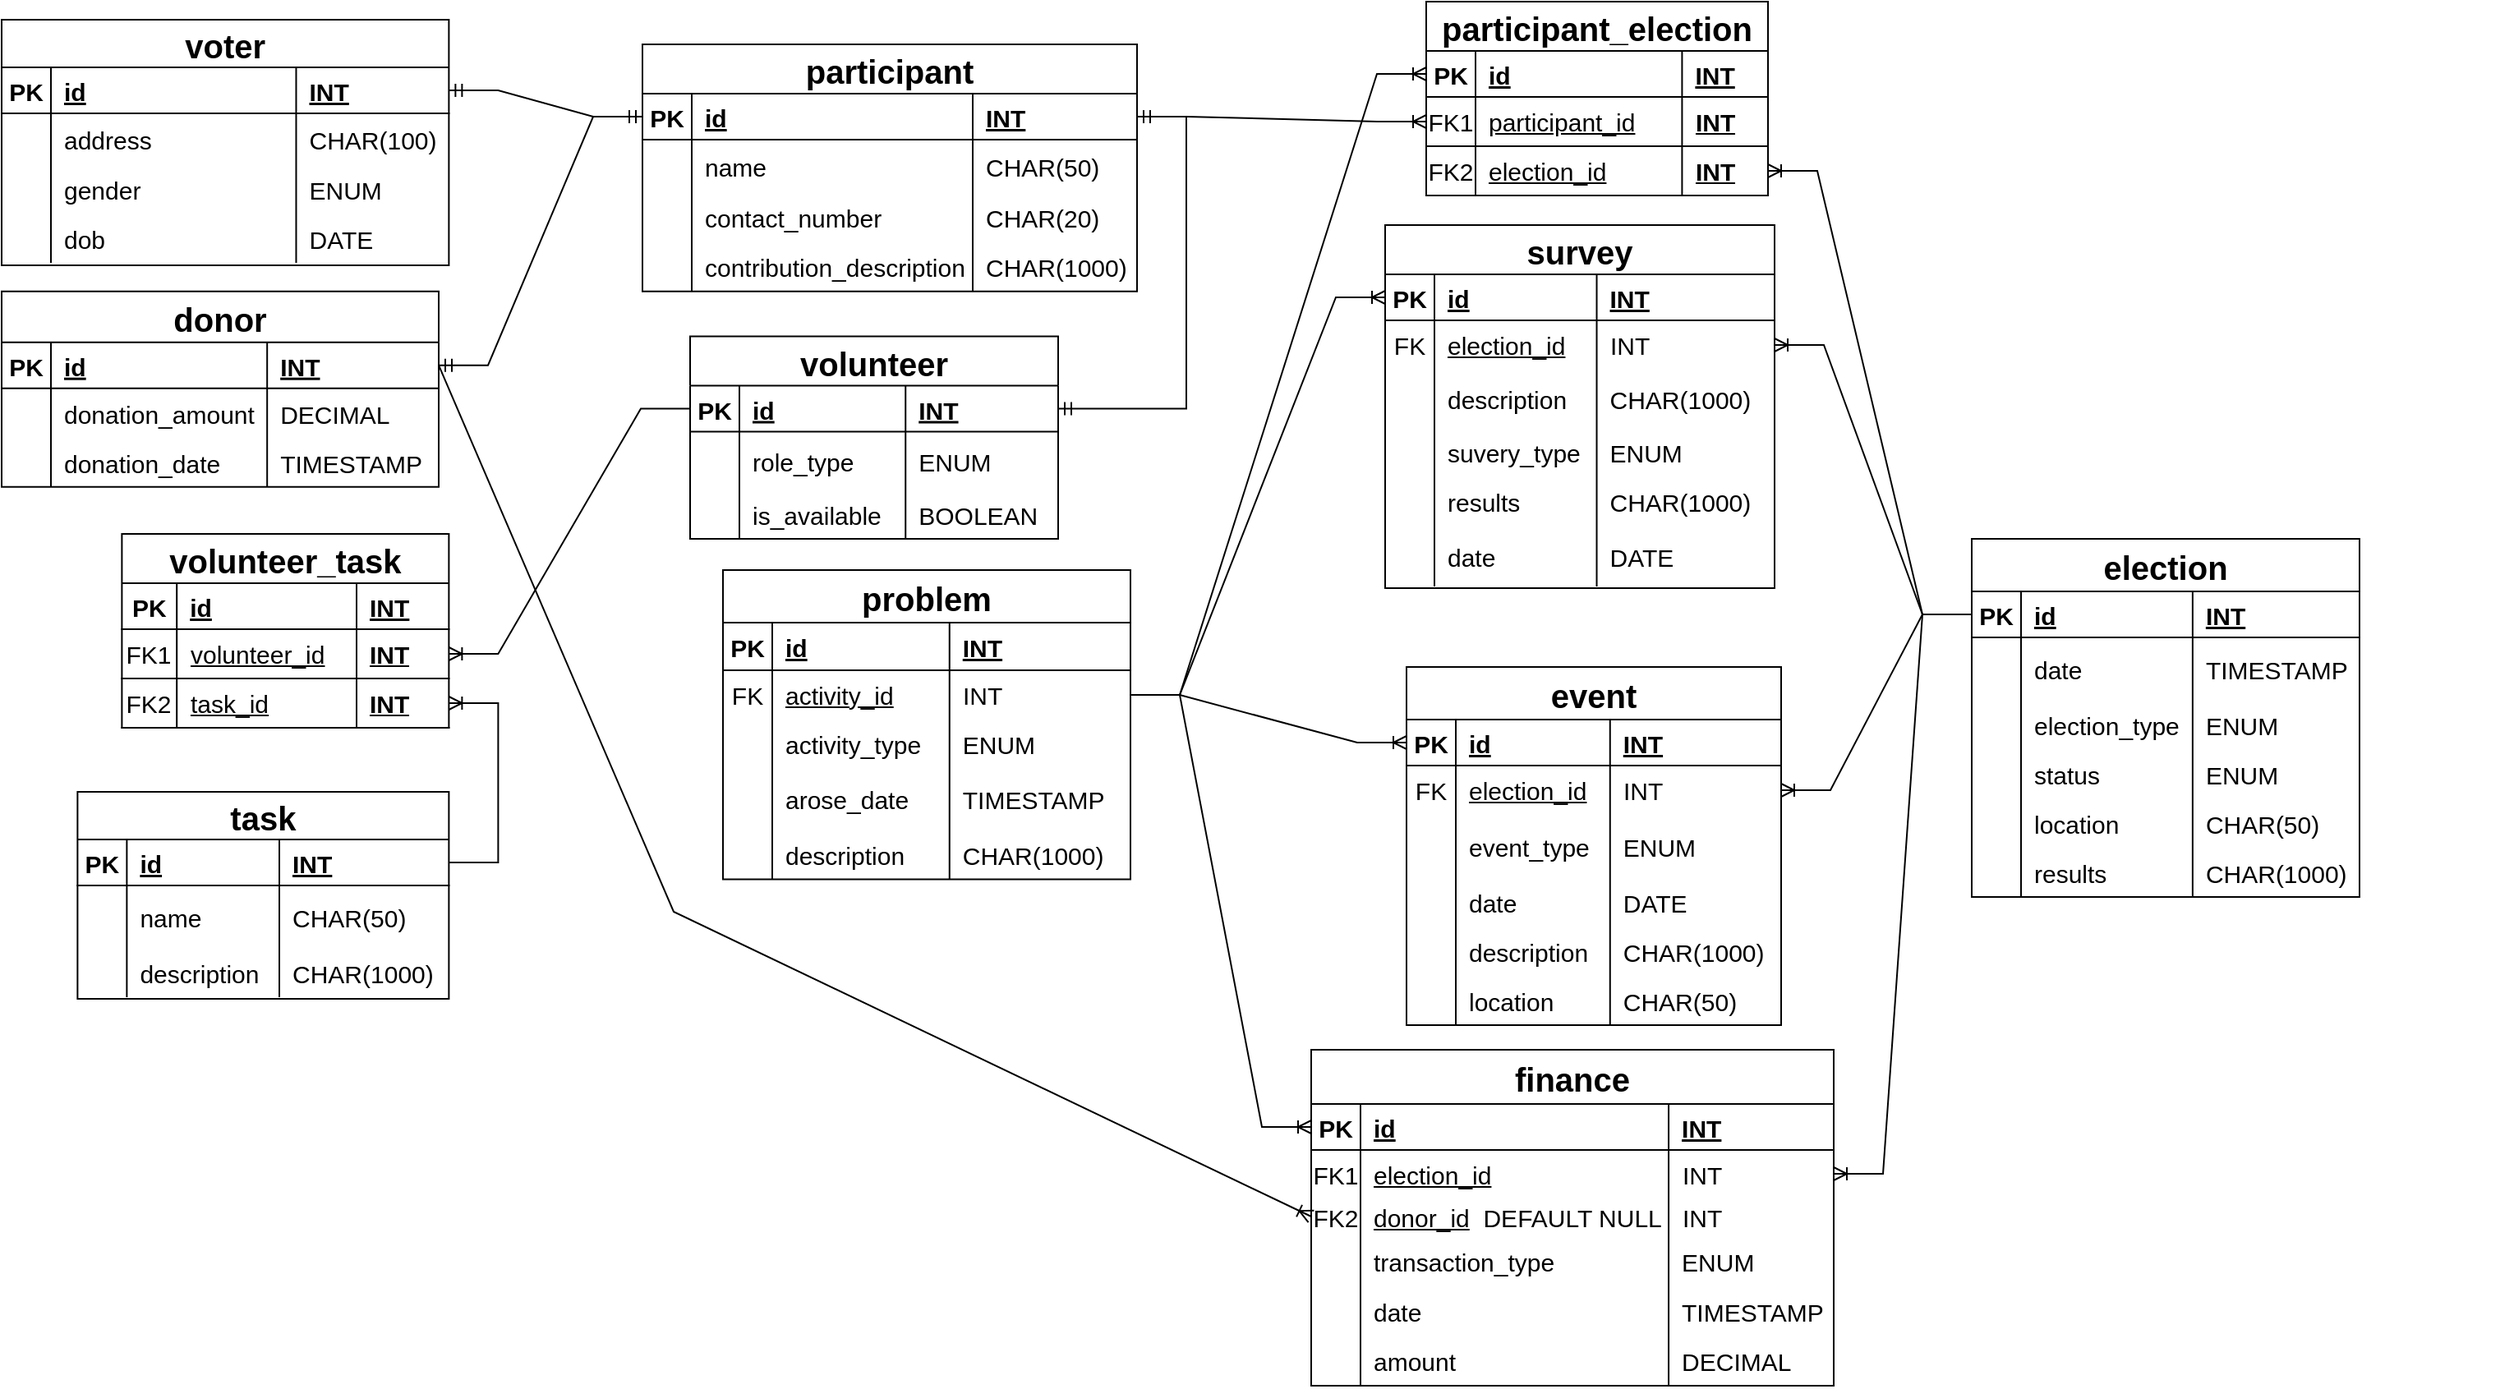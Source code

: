 <mxfile version="24.2.1" type="github">
  <diagram id="R2lEEEUBdFMjLlhIrx00" name="Page-1">
    <mxGraphModel dx="1393" dy="1333" grid="0" gridSize="10" guides="1" tooltips="1" connect="1" arrows="1" fold="1" page="0" pageScale="1" pageWidth="850" pageHeight="1100" math="0" shadow="0" extFonts="Permanent Marker^https://fonts.googleapis.com/css?family=Permanent+Marker">
      <root>
        <mxCell id="0" />
        <mxCell id="1" parent="0" />
        <mxCell id="C-vyLk0tnHw3VtMMgP7b-23" value="election" style="shape=table;startSize=32;container=1;collapsible=1;childLayout=tableLayout;fixedRows=1;rowLines=0;fontStyle=1;align=center;resizeLast=1;fillColor=#FFFFFF;strokeColor=#000000;fontSize=20;direction=east;flipH=0;flipV=0;" parent="1" vertex="1">
          <mxGeometry x="1716" y="3" width="236" height="218" as="geometry" />
        </mxCell>
        <mxCell id="C-vyLk0tnHw3VtMMgP7b-24" value="" style="shape=partialRectangle;collapsible=0;dropTarget=0;pointerEvents=0;fillColor=none;points=[[0,0.5],[1,0.5]];portConstraint=eastwest;top=0;left=0;right=0;bottom=1;" parent="C-vyLk0tnHw3VtMMgP7b-23" vertex="1">
          <mxGeometry y="32" width="236" height="28" as="geometry" />
        </mxCell>
        <mxCell id="C-vyLk0tnHw3VtMMgP7b-25" value="PK" style="shape=partialRectangle;overflow=hidden;connectable=0;fillColor=none;top=0;left=0;bottom=0;right=0;fontStyle=1;fontSize=15;" parent="C-vyLk0tnHw3VtMMgP7b-24" vertex="1">
          <mxGeometry width="30" height="28" as="geometry">
            <mxRectangle width="30" height="28" as="alternateBounds" />
          </mxGeometry>
        </mxCell>
        <mxCell id="C-vyLk0tnHw3VtMMgP7b-26" value="id" style="shape=partialRectangle;overflow=hidden;connectable=0;fillColor=none;top=0;left=0;bottom=0;right=0;align=left;spacingLeft=6;fontStyle=5;fontSize=15;" parent="C-vyLk0tnHw3VtMMgP7b-24" vertex="1">
          <mxGeometry x="30" width="104.438" height="28" as="geometry">
            <mxRectangle width="104.438" height="28" as="alternateBounds" />
          </mxGeometry>
        </mxCell>
        <mxCell id="NNGJsaR-nnO8Q21NY7YG-1" value="INT" style="shape=partialRectangle;overflow=hidden;connectable=0;fillColor=none;top=0;left=0;bottom=0;right=0;align=left;spacingLeft=6;fontStyle=5;fontSize=15;" parent="C-vyLk0tnHw3VtMMgP7b-24" vertex="1">
          <mxGeometry x="134.438" width="101.562" height="28" as="geometry">
            <mxRectangle width="101.562" height="28" as="alternateBounds" />
          </mxGeometry>
        </mxCell>
        <mxCell id="C-vyLk0tnHw3VtMMgP7b-27" value="" style="shape=partialRectangle;collapsible=0;dropTarget=0;pointerEvents=0;fillColor=none;points=[[0,0.5],[1,0.5]];portConstraint=eastwest;top=0;left=0;right=0;bottom=0;" parent="C-vyLk0tnHw3VtMMgP7b-23" vertex="1">
          <mxGeometry y="60" width="236" height="38" as="geometry" />
        </mxCell>
        <mxCell id="C-vyLk0tnHw3VtMMgP7b-28" value="" style="shape=partialRectangle;overflow=hidden;connectable=0;fillColor=none;top=0;left=0;bottom=0;right=0;" parent="C-vyLk0tnHw3VtMMgP7b-27" vertex="1">
          <mxGeometry width="30" height="38" as="geometry">
            <mxRectangle width="30" height="38" as="alternateBounds" />
          </mxGeometry>
        </mxCell>
        <mxCell id="C-vyLk0tnHw3VtMMgP7b-29" value="date" style="shape=partialRectangle;overflow=hidden;connectable=0;fillColor=none;top=0;left=0;bottom=0;right=0;align=left;spacingLeft=6;fontColor=#000000;labelBackgroundColor=none;fontSize=15;" parent="C-vyLk0tnHw3VtMMgP7b-27" vertex="1">
          <mxGeometry x="30" width="104.438" height="38" as="geometry">
            <mxRectangle width="104.438" height="38" as="alternateBounds" />
          </mxGeometry>
        </mxCell>
        <mxCell id="NNGJsaR-nnO8Q21NY7YG-2" value="TIMESTAMP" style="shape=partialRectangle;overflow=hidden;connectable=0;fillColor=none;top=0;left=0;bottom=0;right=0;align=left;spacingLeft=6;fontColor=#000000;labelBackgroundColor=none;fontSize=15;" parent="C-vyLk0tnHw3VtMMgP7b-27" vertex="1">
          <mxGeometry x="134.438" width="101.562" height="38" as="geometry">
            <mxRectangle width="101.562" height="38" as="alternateBounds" />
          </mxGeometry>
        </mxCell>
        <mxCell id="NNGJsaR-nnO8Q21NY7YG-11" value="" style="shape=tableRow;horizontal=0;startSize=0;swimlaneHead=0;swimlaneBody=0;fillColor=none;collapsible=0;dropTarget=0;points=[[0,0.5],[1,0.5]];portConstraint=eastwest;top=0;left=0;right=0;bottom=0;" parent="C-vyLk0tnHw3VtMMgP7b-23" vertex="1">
          <mxGeometry y="98" width="236" height="30" as="geometry" />
        </mxCell>
        <mxCell id="NNGJsaR-nnO8Q21NY7YG-12" value="" style="shape=partialRectangle;connectable=0;fillColor=none;top=0;left=0;bottom=0;right=0;editable=1;overflow=hidden;" parent="NNGJsaR-nnO8Q21NY7YG-11" vertex="1">
          <mxGeometry width="30" height="30" as="geometry">
            <mxRectangle width="30" height="30" as="alternateBounds" />
          </mxGeometry>
        </mxCell>
        <mxCell id="NNGJsaR-nnO8Q21NY7YG-13" value="election_type" style="shape=partialRectangle;connectable=0;fillColor=none;top=0;left=0;bottom=0;right=0;align=left;spacingLeft=6;overflow=hidden;fontSize=15;" parent="NNGJsaR-nnO8Q21NY7YG-11" vertex="1">
          <mxGeometry x="30" width="104.438" height="30" as="geometry">
            <mxRectangle width="104.438" height="30" as="alternateBounds" />
          </mxGeometry>
        </mxCell>
        <mxCell id="NNGJsaR-nnO8Q21NY7YG-14" value="ENUM" style="shape=partialRectangle;connectable=0;fillColor=none;top=0;left=0;bottom=0;right=0;align=left;spacingLeft=6;overflow=hidden;fontSize=15;" parent="NNGJsaR-nnO8Q21NY7YG-11" vertex="1">
          <mxGeometry x="134.438" width="101.562" height="30" as="geometry">
            <mxRectangle width="101.562" height="30" as="alternateBounds" />
          </mxGeometry>
        </mxCell>
        <mxCell id="NNGJsaR-nnO8Q21NY7YG-15" value="" style="shape=tableRow;horizontal=0;startSize=0;swimlaneHead=0;swimlaneBody=0;fillColor=none;collapsible=0;dropTarget=0;points=[[0,0.5],[1,0.5]];portConstraint=eastwest;top=0;left=0;right=0;bottom=0;" parent="C-vyLk0tnHw3VtMMgP7b-23" vertex="1">
          <mxGeometry y="128" width="236" height="30" as="geometry" />
        </mxCell>
        <mxCell id="NNGJsaR-nnO8Q21NY7YG-16" value="" style="shape=partialRectangle;connectable=0;fillColor=none;top=0;left=0;bottom=0;right=0;editable=1;overflow=hidden;" parent="NNGJsaR-nnO8Q21NY7YG-15" vertex="1">
          <mxGeometry width="30" height="30" as="geometry">
            <mxRectangle width="30" height="30" as="alternateBounds" />
          </mxGeometry>
        </mxCell>
        <mxCell id="NNGJsaR-nnO8Q21NY7YG-17" value="status" style="shape=partialRectangle;connectable=0;fillColor=none;top=0;left=0;bottom=0;right=0;align=left;spacingLeft=6;overflow=hidden;fontSize=15;" parent="NNGJsaR-nnO8Q21NY7YG-15" vertex="1">
          <mxGeometry x="30" width="104.438" height="30" as="geometry">
            <mxRectangle width="104.438" height="30" as="alternateBounds" />
          </mxGeometry>
        </mxCell>
        <mxCell id="NNGJsaR-nnO8Q21NY7YG-18" value="ENUM" style="shape=partialRectangle;connectable=0;fillColor=none;top=0;left=0;bottom=0;right=0;align=left;spacingLeft=6;overflow=hidden;fontSize=15;" parent="NNGJsaR-nnO8Q21NY7YG-15" vertex="1">
          <mxGeometry x="134.438" width="101.562" height="30" as="geometry">
            <mxRectangle width="101.562" height="30" as="alternateBounds" />
          </mxGeometry>
        </mxCell>
        <mxCell id="NNGJsaR-nnO8Q21NY7YG-19" value="" style="shape=tableRow;horizontal=0;startSize=0;swimlaneHead=0;swimlaneBody=0;fillColor=none;collapsible=0;dropTarget=0;points=[[0,0.5],[1,0.5]];portConstraint=eastwest;top=0;left=0;right=0;bottom=0;" parent="C-vyLk0tnHw3VtMMgP7b-23" vertex="1">
          <mxGeometry y="158" width="236" height="30" as="geometry" />
        </mxCell>
        <mxCell id="NNGJsaR-nnO8Q21NY7YG-20" value="" style="shape=partialRectangle;connectable=0;fillColor=none;top=0;left=0;bottom=0;right=0;editable=1;overflow=hidden;" parent="NNGJsaR-nnO8Q21NY7YG-19" vertex="1">
          <mxGeometry width="30" height="30" as="geometry">
            <mxRectangle width="30" height="30" as="alternateBounds" />
          </mxGeometry>
        </mxCell>
        <mxCell id="NNGJsaR-nnO8Q21NY7YG-21" value="location" style="shape=partialRectangle;connectable=0;fillColor=none;top=0;left=0;bottom=0;right=0;align=left;spacingLeft=6;overflow=hidden;fontSize=15;" parent="NNGJsaR-nnO8Q21NY7YG-19" vertex="1">
          <mxGeometry x="30" width="104.438" height="30" as="geometry">
            <mxRectangle width="104.438" height="30" as="alternateBounds" />
          </mxGeometry>
        </mxCell>
        <mxCell id="NNGJsaR-nnO8Q21NY7YG-22" value="CHAR(50)" style="shape=partialRectangle;connectable=0;fillColor=none;top=0;left=0;bottom=0;right=0;align=left;spacingLeft=6;overflow=hidden;fontSize=15;" parent="NNGJsaR-nnO8Q21NY7YG-19" vertex="1">
          <mxGeometry x="134.438" width="101.562" height="30" as="geometry">
            <mxRectangle width="101.562" height="30" as="alternateBounds" />
          </mxGeometry>
        </mxCell>
        <mxCell id="TLxPBGIMkEZeNNHJ11pm-5" value="" style="shape=tableRow;horizontal=0;startSize=0;swimlaneHead=0;swimlaneBody=0;fillColor=none;collapsible=0;dropTarget=0;points=[[0,0.5],[1,0.5]];portConstraint=eastwest;top=0;left=0;right=0;bottom=0;" vertex="1" parent="C-vyLk0tnHw3VtMMgP7b-23">
          <mxGeometry y="188" width="236" height="30" as="geometry" />
        </mxCell>
        <mxCell id="TLxPBGIMkEZeNNHJ11pm-6" value="" style="shape=partialRectangle;connectable=0;fillColor=none;top=0;left=0;bottom=0;right=0;editable=1;overflow=hidden;" vertex="1" parent="TLxPBGIMkEZeNNHJ11pm-5">
          <mxGeometry width="30" height="30" as="geometry">
            <mxRectangle width="30" height="30" as="alternateBounds" />
          </mxGeometry>
        </mxCell>
        <mxCell id="TLxPBGIMkEZeNNHJ11pm-7" value="results" style="shape=partialRectangle;connectable=0;fillColor=none;top=0;left=0;bottom=0;right=0;align=left;spacingLeft=6;overflow=hidden;fontSize=15;" vertex="1" parent="TLxPBGIMkEZeNNHJ11pm-5">
          <mxGeometry x="30" width="104.438" height="30" as="geometry">
            <mxRectangle width="104.438" height="30" as="alternateBounds" />
          </mxGeometry>
        </mxCell>
        <mxCell id="TLxPBGIMkEZeNNHJ11pm-8" value="CHAR(1000)" style="shape=partialRectangle;connectable=0;fillColor=none;top=0;left=0;bottom=0;right=0;align=left;spacingLeft=6;overflow=hidden;fontSize=15;" vertex="1" parent="TLxPBGIMkEZeNNHJ11pm-5">
          <mxGeometry x="134.438" width="101.562" height="30" as="geometry">
            <mxRectangle width="101.562" height="30" as="alternateBounds" />
          </mxGeometry>
        </mxCell>
        <mxCell id="NNGJsaR-nnO8Q21NY7YG-23" value="voter" style="shape=table;startSize=29;container=1;collapsible=1;childLayout=tableLayout;fixedRows=1;rowLines=0;fontStyle=1;align=center;resizeLast=1;fillColor=#FFFFFF;strokeColor=#000000;fontSize=20;direction=east;flipH=0;flipV=0;" parent="1" vertex="1">
          <mxGeometry x="517" y="-313" width="272.188" height="149.47" as="geometry" />
        </mxCell>
        <mxCell id="NNGJsaR-nnO8Q21NY7YG-24" value="" style="shape=partialRectangle;collapsible=0;dropTarget=0;pointerEvents=0;fillColor=none;points=[[0,0.5],[1,0.5]];portConstraint=eastwest;top=0;left=0;right=0;bottom=1;" parent="NNGJsaR-nnO8Q21NY7YG-23" vertex="1">
          <mxGeometry y="29" width="272.188" height="28" as="geometry" />
        </mxCell>
        <mxCell id="NNGJsaR-nnO8Q21NY7YG-25" value="PK" style="shape=partialRectangle;overflow=hidden;connectable=0;fillColor=none;top=0;left=0;bottom=0;right=0;fontStyle=1;fontSize=15;" parent="NNGJsaR-nnO8Q21NY7YG-24" vertex="1">
          <mxGeometry width="30" height="28" as="geometry">
            <mxRectangle width="30" height="28" as="alternateBounds" />
          </mxGeometry>
        </mxCell>
        <mxCell id="NNGJsaR-nnO8Q21NY7YG-26" value="id" style="shape=partialRectangle;overflow=hidden;connectable=0;fillColor=none;top=0;left=0;bottom=0;right=0;align=left;spacingLeft=6;fontStyle=5;fontSize=15;" parent="NNGJsaR-nnO8Q21NY7YG-24" vertex="1">
          <mxGeometry x="30" width="149.235" height="28" as="geometry">
            <mxRectangle width="149.235" height="28" as="alternateBounds" />
          </mxGeometry>
        </mxCell>
        <mxCell id="NNGJsaR-nnO8Q21NY7YG-27" value="INT" style="shape=partialRectangle;overflow=hidden;connectable=0;fillColor=none;top=0;left=0;bottom=0;right=0;align=left;spacingLeft=6;fontStyle=5;fontSize=15;" parent="NNGJsaR-nnO8Q21NY7YG-24" vertex="1">
          <mxGeometry x="179.235" width="92.952" height="28" as="geometry">
            <mxRectangle width="92.952" height="28" as="alternateBounds" />
          </mxGeometry>
        </mxCell>
        <mxCell id="NNGJsaR-nnO8Q21NY7YG-32" value="" style="shape=tableRow;horizontal=0;startSize=0;swimlaneHead=0;swimlaneBody=0;fillColor=none;collapsible=0;dropTarget=0;points=[[0,0.5],[1,0.5]];portConstraint=eastwest;top=0;left=0;right=0;bottom=0;" parent="NNGJsaR-nnO8Q21NY7YG-23" vertex="1">
          <mxGeometry y="57" width="272.188" height="31" as="geometry" />
        </mxCell>
        <mxCell id="NNGJsaR-nnO8Q21NY7YG-33" value="" style="shape=partialRectangle;connectable=0;fillColor=none;top=0;left=0;bottom=0;right=0;editable=1;overflow=hidden;" parent="NNGJsaR-nnO8Q21NY7YG-32" vertex="1">
          <mxGeometry width="30" height="31" as="geometry">
            <mxRectangle width="30" height="31" as="alternateBounds" />
          </mxGeometry>
        </mxCell>
        <mxCell id="NNGJsaR-nnO8Q21NY7YG-34" value="address" style="shape=partialRectangle;connectable=0;fillColor=none;top=0;left=0;bottom=0;right=0;align=left;spacingLeft=6;overflow=hidden;fontSize=15;" parent="NNGJsaR-nnO8Q21NY7YG-32" vertex="1">
          <mxGeometry x="30" width="149.235" height="31" as="geometry">
            <mxRectangle width="149.235" height="31" as="alternateBounds" />
          </mxGeometry>
        </mxCell>
        <mxCell id="NNGJsaR-nnO8Q21NY7YG-35" value="CHAR(100)" style="shape=partialRectangle;connectable=0;fillColor=none;top=0;left=0;bottom=0;right=0;align=left;spacingLeft=6;overflow=hidden;fontSize=15;" parent="NNGJsaR-nnO8Q21NY7YG-32" vertex="1">
          <mxGeometry x="179.235" width="92.952" height="31" as="geometry">
            <mxRectangle width="92.952" height="31" as="alternateBounds" />
          </mxGeometry>
        </mxCell>
        <mxCell id="LMnpW5GhMbvLSpRXagNT-5" value="" style="shape=tableRow;horizontal=0;startSize=0;swimlaneHead=0;swimlaneBody=0;fillColor=none;collapsible=0;dropTarget=0;points=[[0,0.5],[1,0.5]];portConstraint=eastwest;top=0;left=0;right=0;bottom=0;" parent="NNGJsaR-nnO8Q21NY7YG-23" vertex="1">
          <mxGeometry y="88" width="272.188" height="30" as="geometry" />
        </mxCell>
        <mxCell id="LMnpW5GhMbvLSpRXagNT-6" value="" style="shape=partialRectangle;connectable=0;fillColor=none;top=0;left=0;bottom=0;right=0;editable=1;overflow=hidden;" parent="LMnpW5GhMbvLSpRXagNT-5" vertex="1">
          <mxGeometry width="30" height="30" as="geometry">
            <mxRectangle width="30" height="30" as="alternateBounds" />
          </mxGeometry>
        </mxCell>
        <mxCell id="LMnpW5GhMbvLSpRXagNT-7" value="gender" style="shape=partialRectangle;connectable=0;fillColor=none;top=0;left=0;bottom=0;right=0;align=left;spacingLeft=6;overflow=hidden;fontSize=15;" parent="LMnpW5GhMbvLSpRXagNT-5" vertex="1">
          <mxGeometry x="30" width="149.235" height="30" as="geometry">
            <mxRectangle width="149.235" height="30" as="alternateBounds" />
          </mxGeometry>
        </mxCell>
        <mxCell id="LMnpW5GhMbvLSpRXagNT-8" value="ENUM" style="shape=partialRectangle;connectable=0;fillColor=none;top=0;left=0;bottom=0;right=0;align=left;spacingLeft=6;overflow=hidden;fontSize=15;" parent="LMnpW5GhMbvLSpRXagNT-5" vertex="1">
          <mxGeometry x="179.235" width="92.952" height="30" as="geometry">
            <mxRectangle width="92.952" height="30" as="alternateBounds" />
          </mxGeometry>
        </mxCell>
        <mxCell id="TLxPBGIMkEZeNNHJ11pm-9" value="" style="shape=tableRow;horizontal=0;startSize=0;swimlaneHead=0;swimlaneBody=0;fillColor=none;collapsible=0;dropTarget=0;points=[[0,0.5],[1,0.5]];portConstraint=eastwest;top=0;left=0;right=0;bottom=0;" vertex="1" parent="NNGJsaR-nnO8Q21NY7YG-23">
          <mxGeometry y="118" width="272.188" height="30" as="geometry" />
        </mxCell>
        <mxCell id="TLxPBGIMkEZeNNHJ11pm-10" value="" style="shape=partialRectangle;connectable=0;fillColor=none;top=0;left=0;bottom=0;right=0;editable=1;overflow=hidden;" vertex="1" parent="TLxPBGIMkEZeNNHJ11pm-9">
          <mxGeometry width="30" height="30" as="geometry">
            <mxRectangle width="30" height="30" as="alternateBounds" />
          </mxGeometry>
        </mxCell>
        <mxCell id="TLxPBGIMkEZeNNHJ11pm-11" value="dob" style="shape=partialRectangle;connectable=0;fillColor=none;top=0;left=0;bottom=0;right=0;align=left;spacingLeft=6;overflow=hidden;fontSize=15;" vertex="1" parent="TLxPBGIMkEZeNNHJ11pm-9">
          <mxGeometry x="30" width="149.235" height="30" as="geometry">
            <mxRectangle width="149.235" height="30" as="alternateBounds" />
          </mxGeometry>
        </mxCell>
        <mxCell id="TLxPBGIMkEZeNNHJ11pm-12" value="DATE" style="shape=partialRectangle;connectable=0;fillColor=none;top=0;left=0;bottom=0;right=0;align=left;spacingLeft=6;overflow=hidden;fontSize=15;" vertex="1" parent="TLxPBGIMkEZeNNHJ11pm-9">
          <mxGeometry x="179.235" width="92.952" height="30" as="geometry">
            <mxRectangle width="92.952" height="30" as="alternateBounds" />
          </mxGeometry>
        </mxCell>
        <mxCell id="NNGJsaR-nnO8Q21NY7YG-44" value="donor" style="shape=table;startSize=31;container=1;collapsible=1;childLayout=tableLayout;fixedRows=1;rowLines=0;fontStyle=1;align=center;resizeLast=1;fillColor=#FFFFFF;strokeColor=#000000;fontSize=20;direction=east;flipH=0;flipV=0;" parent="1" vertex="1">
          <mxGeometry x="517" y="-147.65" width="266" height="119" as="geometry" />
        </mxCell>
        <mxCell id="NNGJsaR-nnO8Q21NY7YG-45" value="" style="shape=partialRectangle;collapsible=0;dropTarget=0;pointerEvents=0;fillColor=none;points=[[0,0.5],[1,0.5]];portConstraint=eastwest;top=0;left=0;right=0;bottom=1;" parent="NNGJsaR-nnO8Q21NY7YG-44" vertex="1">
          <mxGeometry y="31" width="266" height="28" as="geometry" />
        </mxCell>
        <mxCell id="NNGJsaR-nnO8Q21NY7YG-46" value="PK" style="shape=partialRectangle;overflow=hidden;connectable=0;fillColor=none;top=0;left=0;bottom=0;right=0;fontStyle=1;fontSize=15;" parent="NNGJsaR-nnO8Q21NY7YG-45" vertex="1">
          <mxGeometry width="30" height="28" as="geometry">
            <mxRectangle width="30" height="28" as="alternateBounds" />
          </mxGeometry>
        </mxCell>
        <mxCell id="NNGJsaR-nnO8Q21NY7YG-47" value="id" style="shape=partialRectangle;overflow=hidden;connectable=0;fillColor=none;top=0;left=0;bottom=0;right=0;align=left;spacingLeft=6;fontStyle=5;fontSize=15;" parent="NNGJsaR-nnO8Q21NY7YG-45" vertex="1">
          <mxGeometry x="30" width="131.588" height="28" as="geometry">
            <mxRectangle width="131.588" height="28" as="alternateBounds" />
          </mxGeometry>
        </mxCell>
        <mxCell id="NNGJsaR-nnO8Q21NY7YG-48" value="INT" style="shape=partialRectangle;overflow=hidden;connectable=0;fillColor=none;top=0;left=0;bottom=0;right=0;align=left;spacingLeft=6;fontStyle=5;fontSize=15;" parent="NNGJsaR-nnO8Q21NY7YG-45" vertex="1">
          <mxGeometry x="161.588" width="104.412" height="28" as="geometry">
            <mxRectangle width="104.412" height="28" as="alternateBounds" />
          </mxGeometry>
        </mxCell>
        <mxCell id="NNGJsaR-nnO8Q21NY7YG-81" value="" style="shape=tableRow;horizontal=0;startSize=0;swimlaneHead=0;swimlaneBody=0;fillColor=none;collapsible=0;dropTarget=0;points=[[0,0.5],[1,0.5]];portConstraint=eastwest;top=0;left=0;right=0;bottom=0;" parent="NNGJsaR-nnO8Q21NY7YG-44" vertex="1">
          <mxGeometry y="59" width="266" height="30" as="geometry" />
        </mxCell>
        <mxCell id="NNGJsaR-nnO8Q21NY7YG-82" value="" style="shape=partialRectangle;connectable=0;fillColor=none;top=0;left=0;bottom=0;right=0;editable=1;overflow=hidden;" parent="NNGJsaR-nnO8Q21NY7YG-81" vertex="1">
          <mxGeometry width="30" height="30" as="geometry">
            <mxRectangle width="30" height="30" as="alternateBounds" />
          </mxGeometry>
        </mxCell>
        <mxCell id="NNGJsaR-nnO8Q21NY7YG-83" value="donation_amount" style="shape=partialRectangle;connectable=0;fillColor=none;top=0;left=0;bottom=0;right=0;align=left;spacingLeft=6;overflow=hidden;fontSize=15;" parent="NNGJsaR-nnO8Q21NY7YG-81" vertex="1">
          <mxGeometry x="30" width="131.588" height="30" as="geometry">
            <mxRectangle width="131.588" height="30" as="alternateBounds" />
          </mxGeometry>
        </mxCell>
        <mxCell id="NNGJsaR-nnO8Q21NY7YG-84" value="DECIMAL" style="shape=partialRectangle;connectable=0;fillColor=none;top=0;left=0;bottom=0;right=0;align=left;spacingLeft=6;overflow=hidden;fontSize=15;" parent="NNGJsaR-nnO8Q21NY7YG-81" vertex="1">
          <mxGeometry x="161.588" width="104.412" height="30" as="geometry">
            <mxRectangle width="104.412" height="30" as="alternateBounds" />
          </mxGeometry>
        </mxCell>
        <mxCell id="LMnpW5GhMbvLSpRXagNT-1" value="" style="shape=tableRow;horizontal=0;startSize=0;swimlaneHead=0;swimlaneBody=0;fillColor=none;collapsible=0;dropTarget=0;points=[[0,0.5],[1,0.5]];portConstraint=eastwest;top=0;left=0;right=0;bottom=0;" parent="NNGJsaR-nnO8Q21NY7YG-44" vertex="1">
          <mxGeometry y="89" width="266" height="30" as="geometry" />
        </mxCell>
        <mxCell id="LMnpW5GhMbvLSpRXagNT-2" value="" style="shape=partialRectangle;connectable=0;fillColor=none;top=0;left=0;bottom=0;right=0;editable=1;overflow=hidden;" parent="LMnpW5GhMbvLSpRXagNT-1" vertex="1">
          <mxGeometry width="30" height="30" as="geometry">
            <mxRectangle width="30" height="30" as="alternateBounds" />
          </mxGeometry>
        </mxCell>
        <mxCell id="LMnpW5GhMbvLSpRXagNT-3" value="donation_date" style="shape=partialRectangle;connectable=0;fillColor=none;top=0;left=0;bottom=0;right=0;align=left;spacingLeft=6;overflow=hidden;fontSize=15;" parent="LMnpW5GhMbvLSpRXagNT-1" vertex="1">
          <mxGeometry x="30" width="131.588" height="30" as="geometry">
            <mxRectangle width="131.588" height="30" as="alternateBounds" />
          </mxGeometry>
        </mxCell>
        <mxCell id="LMnpW5GhMbvLSpRXagNT-4" value="TIMESTAMP" style="shape=partialRectangle;connectable=0;fillColor=none;top=0;left=0;bottom=0;right=0;align=left;spacingLeft=6;overflow=hidden;fontSize=15;" parent="LMnpW5GhMbvLSpRXagNT-1" vertex="1">
          <mxGeometry x="161.588" width="104.412" height="30" as="geometry">
            <mxRectangle width="104.412" height="30" as="alternateBounds" />
          </mxGeometry>
        </mxCell>
        <mxCell id="NNGJsaR-nnO8Q21NY7YG-106" value="volunteer" style="shape=table;startSize=30;container=1;collapsible=1;childLayout=tableLayout;fixedRows=1;rowLines=0;fontStyle=1;align=center;resizeLast=1;fillColor=#FFFFFF;strokeColor=#000000;fontSize=20;direction=east;flipH=0;flipV=0;" parent="1" vertex="1">
          <mxGeometry x="936" y="-120.24" width="224" height="123.24" as="geometry" />
        </mxCell>
        <mxCell id="NNGJsaR-nnO8Q21NY7YG-107" value="" style="shape=partialRectangle;collapsible=0;dropTarget=0;pointerEvents=0;fillColor=none;points=[[0,0.5],[1,0.5]];portConstraint=eastwest;top=0;left=0;right=0;bottom=1;" parent="NNGJsaR-nnO8Q21NY7YG-106" vertex="1">
          <mxGeometry y="30" width="224" height="28" as="geometry" />
        </mxCell>
        <mxCell id="NNGJsaR-nnO8Q21NY7YG-108" value="PK" style="shape=partialRectangle;overflow=hidden;connectable=0;fillColor=none;top=0;left=0;bottom=0;right=0;fontStyle=1;fontSize=15;" parent="NNGJsaR-nnO8Q21NY7YG-107" vertex="1">
          <mxGeometry width="30" height="28" as="geometry">
            <mxRectangle width="30" height="28" as="alternateBounds" />
          </mxGeometry>
        </mxCell>
        <mxCell id="NNGJsaR-nnO8Q21NY7YG-109" value="id" style="shape=partialRectangle;overflow=hidden;connectable=0;fillColor=none;top=0;left=0;bottom=0;right=0;align=left;spacingLeft=6;fontStyle=5;fontSize=15;" parent="NNGJsaR-nnO8Q21NY7YG-107" vertex="1">
          <mxGeometry x="30" width="101.118" height="28" as="geometry">
            <mxRectangle width="101.118" height="28" as="alternateBounds" />
          </mxGeometry>
        </mxCell>
        <mxCell id="NNGJsaR-nnO8Q21NY7YG-110" value="INT" style="shape=partialRectangle;overflow=hidden;connectable=0;fillColor=none;top=0;left=0;bottom=0;right=0;align=left;spacingLeft=6;fontStyle=5;fontSize=15;" parent="NNGJsaR-nnO8Q21NY7YG-107" vertex="1">
          <mxGeometry x="131.118" width="92.882" height="28" as="geometry">
            <mxRectangle width="92.882" height="28" as="alternateBounds" />
          </mxGeometry>
        </mxCell>
        <mxCell id="NNGJsaR-nnO8Q21NY7YG-111" value="" style="shape=partialRectangle;collapsible=0;dropTarget=0;pointerEvents=0;fillColor=none;points=[[0,0.5],[1,0.5]];portConstraint=eastwest;top=0;left=0;right=0;bottom=0;" parent="NNGJsaR-nnO8Q21NY7YG-106" vertex="1">
          <mxGeometry y="58" width="224" height="35" as="geometry" />
        </mxCell>
        <mxCell id="NNGJsaR-nnO8Q21NY7YG-112" value="" style="shape=partialRectangle;overflow=hidden;connectable=0;fillColor=none;top=0;left=0;bottom=0;right=0;" parent="NNGJsaR-nnO8Q21NY7YG-111" vertex="1">
          <mxGeometry width="30" height="35" as="geometry">
            <mxRectangle width="30" height="35" as="alternateBounds" />
          </mxGeometry>
        </mxCell>
        <mxCell id="NNGJsaR-nnO8Q21NY7YG-113" value="role_type" style="shape=partialRectangle;overflow=hidden;connectable=0;fillColor=none;top=0;left=0;bottom=0;right=0;align=left;spacingLeft=6;fontColor=#000000;labelBackgroundColor=none;fontSize=15;" parent="NNGJsaR-nnO8Q21NY7YG-111" vertex="1">
          <mxGeometry x="30" width="101.118" height="35" as="geometry">
            <mxRectangle width="101.118" height="35" as="alternateBounds" />
          </mxGeometry>
        </mxCell>
        <mxCell id="NNGJsaR-nnO8Q21NY7YG-114" value="ENUM" style="shape=partialRectangle;overflow=hidden;connectable=0;fillColor=none;top=0;left=0;bottom=0;right=0;align=left;spacingLeft=6;fontColor=#000000;labelBackgroundColor=none;fontSize=15;" parent="NNGJsaR-nnO8Q21NY7YG-111" vertex="1">
          <mxGeometry x="131.118" width="92.882" height="35" as="geometry">
            <mxRectangle width="92.882" height="35" as="alternateBounds" />
          </mxGeometry>
        </mxCell>
        <mxCell id="NNGJsaR-nnO8Q21NY7YG-180" value="" style="shape=tableRow;horizontal=0;startSize=0;swimlaneHead=0;swimlaneBody=0;fillColor=none;collapsible=0;dropTarget=0;points=[[0,0.5],[1,0.5]];portConstraint=eastwest;top=0;left=0;right=0;bottom=0;" parent="NNGJsaR-nnO8Q21NY7YG-106" vertex="1">
          <mxGeometry y="93" width="224" height="30" as="geometry" />
        </mxCell>
        <mxCell id="NNGJsaR-nnO8Q21NY7YG-181" value="" style="shape=partialRectangle;connectable=0;fillColor=none;top=0;left=0;bottom=0;right=0;editable=1;overflow=hidden;" parent="NNGJsaR-nnO8Q21NY7YG-180" vertex="1">
          <mxGeometry width="30" height="30" as="geometry">
            <mxRectangle width="30" height="30" as="alternateBounds" />
          </mxGeometry>
        </mxCell>
        <mxCell id="NNGJsaR-nnO8Q21NY7YG-182" value="is_available" style="shape=partialRectangle;connectable=0;fillColor=none;top=0;left=0;bottom=0;right=0;align=left;spacingLeft=6;overflow=hidden;fontSize=15;" parent="NNGJsaR-nnO8Q21NY7YG-180" vertex="1">
          <mxGeometry x="30" width="101.118" height="30" as="geometry">
            <mxRectangle width="101.118" height="30" as="alternateBounds" />
          </mxGeometry>
        </mxCell>
        <mxCell id="NNGJsaR-nnO8Q21NY7YG-183" value="BOOLEAN" style="shape=partialRectangle;connectable=0;fillColor=none;top=0;left=0;bottom=0;right=0;align=left;spacingLeft=6;overflow=hidden;fontSize=15;" parent="NNGJsaR-nnO8Q21NY7YG-180" vertex="1">
          <mxGeometry x="131.118" width="92.882" height="30" as="geometry">
            <mxRectangle width="92.882" height="30" as="alternateBounds" />
          </mxGeometry>
        </mxCell>
        <mxCell id="NNGJsaR-nnO8Q21NY7YG-127" value="task" style="shape=table;startSize=29;container=1;collapsible=1;childLayout=tableLayout;fixedRows=1;rowLines=0;fontStyle=1;align=center;resizeLast=1;fillColor=#FFFFFF;strokeColor=#000000;fontSize=20;direction=east;flipH=0;flipV=0;" parent="1" vertex="1">
          <mxGeometry x="563.19" y="157" width="226" height="126" as="geometry" />
        </mxCell>
        <mxCell id="NNGJsaR-nnO8Q21NY7YG-128" value="" style="shape=partialRectangle;collapsible=0;dropTarget=0;pointerEvents=0;fillColor=none;points=[[0,0.5],[1,0.5]];portConstraint=eastwest;top=0;left=0;right=0;bottom=1;" parent="NNGJsaR-nnO8Q21NY7YG-127" vertex="1">
          <mxGeometry y="29" width="226" height="28" as="geometry" />
        </mxCell>
        <mxCell id="NNGJsaR-nnO8Q21NY7YG-129" value="PK" style="shape=partialRectangle;overflow=hidden;connectable=0;fillColor=none;top=0;left=0;bottom=0;right=0;fontStyle=1;fontSize=15;" parent="NNGJsaR-nnO8Q21NY7YG-128" vertex="1">
          <mxGeometry width="30" height="28" as="geometry">
            <mxRectangle width="30" height="28" as="alternateBounds" />
          </mxGeometry>
        </mxCell>
        <mxCell id="NNGJsaR-nnO8Q21NY7YG-130" value="id" style="shape=partialRectangle;overflow=hidden;connectable=0;fillColor=none;top=0;left=0;bottom=0;right=0;align=left;spacingLeft=6;fontStyle=5;fontSize=15;" parent="NNGJsaR-nnO8Q21NY7YG-128" vertex="1">
          <mxGeometry x="30" width="92.824" height="28" as="geometry">
            <mxRectangle width="92.824" height="28" as="alternateBounds" />
          </mxGeometry>
        </mxCell>
        <mxCell id="NNGJsaR-nnO8Q21NY7YG-131" value="INT" style="shape=partialRectangle;overflow=hidden;connectable=0;fillColor=none;top=0;left=0;bottom=0;right=0;align=left;spacingLeft=6;fontStyle=5;fontSize=15;" parent="NNGJsaR-nnO8Q21NY7YG-128" vertex="1">
          <mxGeometry x="122.824" width="103.176" height="28" as="geometry">
            <mxRectangle width="103.176" height="28" as="alternateBounds" />
          </mxGeometry>
        </mxCell>
        <mxCell id="NNGJsaR-nnO8Q21NY7YG-132" value="" style="shape=partialRectangle;collapsible=0;dropTarget=0;pointerEvents=0;fillColor=none;points=[[0,0.5],[1,0.5]];portConstraint=eastwest;top=0;left=0;right=0;bottom=0;" parent="NNGJsaR-nnO8Q21NY7YG-127" vertex="1">
          <mxGeometry y="57" width="226" height="38" as="geometry" />
        </mxCell>
        <mxCell id="NNGJsaR-nnO8Q21NY7YG-133" value="" style="shape=partialRectangle;overflow=hidden;connectable=0;fillColor=none;top=0;left=0;bottom=0;right=0;" parent="NNGJsaR-nnO8Q21NY7YG-132" vertex="1">
          <mxGeometry width="30" height="38" as="geometry">
            <mxRectangle width="30" height="38" as="alternateBounds" />
          </mxGeometry>
        </mxCell>
        <mxCell id="NNGJsaR-nnO8Q21NY7YG-134" value="name" style="shape=partialRectangle;overflow=hidden;connectable=0;fillColor=none;top=0;left=0;bottom=0;right=0;align=left;spacingLeft=6;fontColor=#000000;labelBackgroundColor=none;fontSize=15;" parent="NNGJsaR-nnO8Q21NY7YG-132" vertex="1">
          <mxGeometry x="30" width="92.824" height="38" as="geometry">
            <mxRectangle width="92.824" height="38" as="alternateBounds" />
          </mxGeometry>
        </mxCell>
        <mxCell id="NNGJsaR-nnO8Q21NY7YG-135" value="CHAR(50)" style="shape=partialRectangle;overflow=hidden;connectable=0;fillColor=none;top=0;left=0;bottom=0;right=0;align=left;spacingLeft=6;fontColor=#000000;labelBackgroundColor=none;fontSize=15;" parent="NNGJsaR-nnO8Q21NY7YG-132" vertex="1">
          <mxGeometry x="122.824" width="103.176" height="38" as="geometry">
            <mxRectangle width="103.176" height="38" as="alternateBounds" />
          </mxGeometry>
        </mxCell>
        <mxCell id="NNGJsaR-nnO8Q21NY7YG-140" value="" style="shape=tableRow;horizontal=0;startSize=0;swimlaneHead=0;swimlaneBody=0;fillColor=none;collapsible=0;dropTarget=0;points=[[0,0.5],[1,0.5]];portConstraint=eastwest;top=0;left=0;right=0;bottom=0;" parent="NNGJsaR-nnO8Q21NY7YG-127" vertex="1">
          <mxGeometry y="95" width="226" height="30" as="geometry" />
        </mxCell>
        <mxCell id="NNGJsaR-nnO8Q21NY7YG-141" value="" style="shape=partialRectangle;connectable=0;fillColor=none;top=0;left=0;bottom=0;right=0;editable=1;overflow=hidden;" parent="NNGJsaR-nnO8Q21NY7YG-140" vertex="1">
          <mxGeometry width="30" height="30" as="geometry">
            <mxRectangle width="30" height="30" as="alternateBounds" />
          </mxGeometry>
        </mxCell>
        <mxCell id="NNGJsaR-nnO8Q21NY7YG-142" value="description" style="shape=partialRectangle;connectable=0;fillColor=none;top=0;left=0;bottom=0;right=0;align=left;spacingLeft=6;overflow=hidden;fontSize=15;" parent="NNGJsaR-nnO8Q21NY7YG-140" vertex="1">
          <mxGeometry x="30" width="92.824" height="30" as="geometry">
            <mxRectangle width="92.824" height="30" as="alternateBounds" />
          </mxGeometry>
        </mxCell>
        <mxCell id="NNGJsaR-nnO8Q21NY7YG-143" value="CHAR(1000)" style="shape=partialRectangle;connectable=0;fillColor=none;top=0;left=0;bottom=0;right=0;align=left;spacingLeft=6;overflow=hidden;fontSize=15;" parent="NNGJsaR-nnO8Q21NY7YG-140" vertex="1">
          <mxGeometry x="122.824" width="103.176" height="30" as="geometry">
            <mxRectangle width="103.176" height="30" as="alternateBounds" />
          </mxGeometry>
        </mxCell>
        <mxCell id="NNGJsaR-nnO8Q21NY7YG-148" value="volunteer_task" style="shape=table;startSize=30;container=1;collapsible=1;childLayout=tableLayout;fixedRows=1;rowLines=0;fontStyle=1;align=center;resizeLast=1;fillColor=#FFFFFF;strokeColor=#000000;fontSize=20;direction=east;flipH=0;flipV=0;" parent="1" vertex="1">
          <mxGeometry x="590.19" width="199" height="118" as="geometry" />
        </mxCell>
        <mxCell id="NNGJsaR-nnO8Q21NY7YG-149" value="" style="shape=partialRectangle;collapsible=0;dropTarget=0;pointerEvents=0;fillColor=none;points=[[0,0.5],[1,0.5]];portConstraint=eastwest;top=0;left=0;right=0;bottom=1;" parent="NNGJsaR-nnO8Q21NY7YG-148" vertex="1">
          <mxGeometry y="30" width="199" height="28" as="geometry" />
        </mxCell>
        <mxCell id="NNGJsaR-nnO8Q21NY7YG-150" value="PK" style="shape=partialRectangle;overflow=hidden;connectable=0;fillColor=none;top=0;left=0;bottom=0;right=0;fontStyle=1;fontSize=15;" parent="NNGJsaR-nnO8Q21NY7YG-149" vertex="1">
          <mxGeometry width="33.412" height="28" as="geometry">
            <mxRectangle width="33.412" height="28" as="alternateBounds" />
          </mxGeometry>
        </mxCell>
        <mxCell id="NNGJsaR-nnO8Q21NY7YG-151" value="id" style="shape=partialRectangle;overflow=hidden;connectable=0;fillColor=none;top=0;left=0;bottom=0;right=0;align=left;spacingLeft=6;fontStyle=5;fontSize=15;" parent="NNGJsaR-nnO8Q21NY7YG-149" vertex="1">
          <mxGeometry x="33.412" width="109.412" height="28" as="geometry">
            <mxRectangle width="109.412" height="28" as="alternateBounds" />
          </mxGeometry>
        </mxCell>
        <mxCell id="NNGJsaR-nnO8Q21NY7YG-152" value="INT" style="shape=partialRectangle;overflow=hidden;connectable=0;fillColor=none;top=0;left=0;bottom=0;right=0;align=left;spacingLeft=6;fontStyle=5;fontSize=15;" parent="NNGJsaR-nnO8Q21NY7YG-149" vertex="1">
          <mxGeometry x="142.824" width="56.176" height="28" as="geometry">
            <mxRectangle width="56.176" height="28" as="alternateBounds" />
          </mxGeometry>
        </mxCell>
        <mxCell id="NNGJsaR-nnO8Q21NY7YG-169" value="" style="shape=tableRow;horizontal=0;startSize=0;swimlaneHead=0;swimlaneBody=0;fillColor=none;collapsible=0;dropTarget=0;points=[[0,0.5],[1,0.5]];portConstraint=eastwest;top=0;left=0;right=0;bottom=1;" parent="NNGJsaR-nnO8Q21NY7YG-148" vertex="1">
          <mxGeometry y="58" width="199" height="30" as="geometry" />
        </mxCell>
        <mxCell id="NNGJsaR-nnO8Q21NY7YG-170" value="FK1" style="shape=partialRectangle;connectable=0;fillColor=none;top=0;left=0;bottom=0;right=0;fontStyle=0;overflow=hidden;whiteSpace=wrap;html=1;fontSize=15;" parent="NNGJsaR-nnO8Q21NY7YG-169" vertex="1">
          <mxGeometry width="33.412" height="30" as="geometry">
            <mxRectangle width="33.412" height="30" as="alternateBounds" />
          </mxGeometry>
        </mxCell>
        <mxCell id="NNGJsaR-nnO8Q21NY7YG-171" value="volunteer_id&lt;span style=&quot;white-space: pre; font-size: 15px;&quot;&gt;&#x9;&lt;/span&gt;" style="shape=partialRectangle;connectable=0;fillColor=none;top=0;left=0;bottom=0;right=0;align=left;spacingLeft=6;fontStyle=4;overflow=hidden;whiteSpace=wrap;html=1;fontSize=15;" parent="NNGJsaR-nnO8Q21NY7YG-169" vertex="1">
          <mxGeometry x="33.412" width="109.412" height="30" as="geometry">
            <mxRectangle width="109.412" height="30" as="alternateBounds" />
          </mxGeometry>
        </mxCell>
        <mxCell id="NNGJsaR-nnO8Q21NY7YG-172" value="INT" style="shape=partialRectangle;connectable=0;fillColor=none;top=0;left=0;bottom=0;right=0;align=left;spacingLeft=6;fontStyle=5;overflow=hidden;whiteSpace=wrap;html=1;fontSize=15;" parent="NNGJsaR-nnO8Q21NY7YG-169" vertex="1">
          <mxGeometry x="142.824" width="56.176" height="30" as="geometry">
            <mxRectangle width="56.176" height="30" as="alternateBounds" />
          </mxGeometry>
        </mxCell>
        <mxCell id="NNGJsaR-nnO8Q21NY7YG-173" value="" style="shape=tableRow;horizontal=0;startSize=0;swimlaneHead=0;swimlaneBody=0;fillColor=none;collapsible=0;dropTarget=0;points=[[0,0.5],[1,0.5]];portConstraint=eastwest;top=0;left=0;right=0;bottom=1;" parent="NNGJsaR-nnO8Q21NY7YG-148" vertex="1">
          <mxGeometry y="88" width="199" height="30" as="geometry" />
        </mxCell>
        <mxCell id="NNGJsaR-nnO8Q21NY7YG-174" value="&lt;span style=&quot;font-weight: normal;&quot;&gt;FK2&lt;/span&gt;" style="shape=partialRectangle;connectable=0;fillColor=none;top=0;left=0;bottom=0;right=0;fontStyle=1;overflow=hidden;whiteSpace=wrap;html=1;fontSize=15;" parent="NNGJsaR-nnO8Q21NY7YG-173" vertex="1">
          <mxGeometry width="33.412" height="30" as="geometry">
            <mxRectangle width="33.412" height="30" as="alternateBounds" />
          </mxGeometry>
        </mxCell>
        <mxCell id="NNGJsaR-nnO8Q21NY7YG-175" value="task_id" style="shape=partialRectangle;connectable=0;fillColor=none;top=0;left=0;bottom=0;right=0;align=left;spacingLeft=6;fontStyle=4;overflow=hidden;whiteSpace=wrap;html=1;fontSize=15;" parent="NNGJsaR-nnO8Q21NY7YG-173" vertex="1">
          <mxGeometry x="33.412" width="109.412" height="30" as="geometry">
            <mxRectangle width="109.412" height="30" as="alternateBounds" />
          </mxGeometry>
        </mxCell>
        <mxCell id="NNGJsaR-nnO8Q21NY7YG-176" value="INT" style="shape=partialRectangle;connectable=0;fillColor=none;top=0;left=0;bottom=0;right=0;align=left;spacingLeft=6;fontStyle=5;overflow=hidden;whiteSpace=wrap;html=1;fontSize=15;" parent="NNGJsaR-nnO8Q21NY7YG-173" vertex="1">
          <mxGeometry x="142.824" width="56.176" height="30" as="geometry">
            <mxRectangle width="56.176" height="30" as="alternateBounds" />
          </mxGeometry>
        </mxCell>
        <mxCell id="NNGJsaR-nnO8Q21NY7YG-178" value="" style="edgeStyle=entityRelationEdgeStyle;fontSize=12;html=1;endArrow=ERoneToMany;rounded=0;entryX=1;entryY=0.5;entryDx=0;entryDy=0;exitX=0;exitY=0.5;exitDx=0;exitDy=0;align=center;" parent="1" source="NNGJsaR-nnO8Q21NY7YG-107" target="NNGJsaR-nnO8Q21NY7YG-169" edge="1">
          <mxGeometry width="100" height="100" relative="1" as="geometry">
            <mxPoint x="1077" y="231" as="sourcePoint" />
            <mxPoint x="1125" y="3" as="targetPoint" />
            <Array as="points">
              <mxPoint x="919" y="170" />
              <mxPoint x="853" y="85" />
            </Array>
          </mxGeometry>
        </mxCell>
        <mxCell id="NNGJsaR-nnO8Q21NY7YG-177" value="" style="edgeStyle=entityRelationEdgeStyle;fontSize=12;html=1;endArrow=ERoneToMany;rounded=0;exitX=1;exitY=0.5;exitDx=0;exitDy=0;entryX=1;entryY=0.5;entryDx=0;entryDy=0;" parent="1" source="NNGJsaR-nnO8Q21NY7YG-128" target="NNGJsaR-nnO8Q21NY7YG-173" edge="1">
          <mxGeometry width="100" height="100" relative="1" as="geometry">
            <mxPoint x="1020" y="287" as="sourcePoint" />
            <mxPoint x="1120" y="187" as="targetPoint" />
          </mxGeometry>
        </mxCell>
        <mxCell id="NNGJsaR-nnO8Q21NY7YG-184" value="event" style="shape=table;startSize=32;container=1;collapsible=1;childLayout=tableLayout;fixedRows=1;rowLines=0;fontStyle=1;align=center;resizeLast=1;fillColor=#FFFFFF;strokeColor=#000000;fontSize=20;direction=east;flipH=0;flipV=0;" parent="1" vertex="1">
          <mxGeometry x="1372" y="81" width="228" height="218" as="geometry" />
        </mxCell>
        <mxCell id="NNGJsaR-nnO8Q21NY7YG-185" value="" style="shape=partialRectangle;collapsible=0;dropTarget=0;pointerEvents=0;fillColor=none;points=[[0,0.5],[1,0.5]];portConstraint=eastwest;top=0;left=0;right=0;bottom=1;" parent="NNGJsaR-nnO8Q21NY7YG-184" vertex="1">
          <mxGeometry y="32" width="228" height="28" as="geometry" />
        </mxCell>
        <mxCell id="NNGJsaR-nnO8Q21NY7YG-186" value="PK" style="shape=partialRectangle;overflow=hidden;connectable=0;fillColor=none;top=0;left=0;bottom=0;right=0;fontStyle=1;fontSize=15;" parent="NNGJsaR-nnO8Q21NY7YG-185" vertex="1">
          <mxGeometry width="30" height="28" as="geometry">
            <mxRectangle width="30" height="28" as="alternateBounds" />
          </mxGeometry>
        </mxCell>
        <mxCell id="NNGJsaR-nnO8Q21NY7YG-187" value="id" style="shape=partialRectangle;overflow=hidden;connectable=0;fillColor=none;top=0;left=0;bottom=0;right=0;align=left;spacingLeft=6;fontStyle=5;fontSize=15;" parent="NNGJsaR-nnO8Q21NY7YG-185" vertex="1">
          <mxGeometry x="30" width="93.885" height="28" as="geometry">
            <mxRectangle width="93.885" height="28" as="alternateBounds" />
          </mxGeometry>
        </mxCell>
        <mxCell id="NNGJsaR-nnO8Q21NY7YG-188" value="INT" style="shape=partialRectangle;overflow=hidden;connectable=0;fillColor=none;top=0;left=0;bottom=0;right=0;align=left;spacingLeft=6;fontStyle=5;fontSize=15;" parent="NNGJsaR-nnO8Q21NY7YG-185" vertex="1">
          <mxGeometry x="123.885" width="104.115" height="28" as="geometry">
            <mxRectangle width="104.115" height="28" as="alternateBounds" />
          </mxGeometry>
        </mxCell>
        <mxCell id="BlludW0cRrzdyfCXKx2Y-84" value="" style="shape=tableRow;horizontal=0;startSize=0;swimlaneHead=0;swimlaneBody=0;fillColor=none;collapsible=0;dropTarget=0;points=[[0,0.5],[1,0.5]];portConstraint=eastwest;top=0;left=0;right=0;bottom=0;" parent="NNGJsaR-nnO8Q21NY7YG-184" vertex="1">
          <mxGeometry y="60" width="228" height="30" as="geometry" />
        </mxCell>
        <mxCell id="BlludW0cRrzdyfCXKx2Y-85" value="FK" style="shape=partialRectangle;connectable=0;fillColor=none;top=0;left=0;bottom=0;right=0;fontStyle=0;overflow=hidden;whiteSpace=wrap;html=1;fontSize=15;" parent="BlludW0cRrzdyfCXKx2Y-84" vertex="1">
          <mxGeometry width="30" height="30" as="geometry">
            <mxRectangle width="30" height="30" as="alternateBounds" />
          </mxGeometry>
        </mxCell>
        <mxCell id="BlludW0cRrzdyfCXKx2Y-86" value="election_id" style="shape=partialRectangle;connectable=0;fillColor=none;top=0;left=0;bottom=0;right=0;align=left;spacingLeft=6;fontStyle=4;overflow=hidden;whiteSpace=wrap;html=1;fontSize=15;" parent="BlludW0cRrzdyfCXKx2Y-84" vertex="1">
          <mxGeometry x="30" width="93.885" height="30" as="geometry">
            <mxRectangle width="93.885" height="30" as="alternateBounds" />
          </mxGeometry>
        </mxCell>
        <mxCell id="BlludW0cRrzdyfCXKx2Y-87" value="INT" style="shape=partialRectangle;connectable=0;fillColor=none;top=0;left=0;bottom=0;right=0;align=left;spacingLeft=6;fontStyle=0;overflow=hidden;whiteSpace=wrap;html=1;fontSize=15;" parent="BlludW0cRrzdyfCXKx2Y-84" vertex="1">
          <mxGeometry x="123.885" width="104.115" height="30" as="geometry">
            <mxRectangle width="104.115" height="30" as="alternateBounds" />
          </mxGeometry>
        </mxCell>
        <mxCell id="NNGJsaR-nnO8Q21NY7YG-189" value="" style="shape=partialRectangle;collapsible=0;dropTarget=0;pointerEvents=0;fillColor=none;points=[[0,0.5],[1,0.5]];portConstraint=eastwest;top=0;left=0;right=0;bottom=0;" parent="NNGJsaR-nnO8Q21NY7YG-184" vertex="1">
          <mxGeometry y="90" width="228" height="38" as="geometry" />
        </mxCell>
        <mxCell id="NNGJsaR-nnO8Q21NY7YG-190" value="" style="shape=partialRectangle;overflow=hidden;connectable=0;fillColor=none;top=0;left=0;bottom=0;right=0;" parent="NNGJsaR-nnO8Q21NY7YG-189" vertex="1">
          <mxGeometry width="30" height="38" as="geometry">
            <mxRectangle width="30" height="38" as="alternateBounds" />
          </mxGeometry>
        </mxCell>
        <mxCell id="NNGJsaR-nnO8Q21NY7YG-191" value="event_type" style="shape=partialRectangle;overflow=hidden;connectable=0;fillColor=none;top=0;left=0;bottom=0;right=0;align=left;spacingLeft=6;fontColor=#000000;labelBackgroundColor=none;fontSize=15;" parent="NNGJsaR-nnO8Q21NY7YG-189" vertex="1">
          <mxGeometry x="30" width="93.885" height="38" as="geometry">
            <mxRectangle width="93.885" height="38" as="alternateBounds" />
          </mxGeometry>
        </mxCell>
        <mxCell id="NNGJsaR-nnO8Q21NY7YG-192" value="ENUM" style="shape=partialRectangle;overflow=hidden;connectable=0;fillColor=none;top=0;left=0;bottom=0;right=0;align=left;spacingLeft=6;fontColor=#000000;labelBackgroundColor=none;fontSize=15;" parent="NNGJsaR-nnO8Q21NY7YG-189" vertex="1">
          <mxGeometry x="123.885" width="104.115" height="38" as="geometry">
            <mxRectangle width="104.115" height="38" as="alternateBounds" />
          </mxGeometry>
        </mxCell>
        <mxCell id="NNGJsaR-nnO8Q21NY7YG-193" value="" style="shape=tableRow;horizontal=0;startSize=0;swimlaneHead=0;swimlaneBody=0;fillColor=none;collapsible=0;dropTarget=0;points=[[0,0.5],[1,0.5]];portConstraint=eastwest;top=0;left=0;right=0;bottom=0;" parent="NNGJsaR-nnO8Q21NY7YG-184" vertex="1">
          <mxGeometry y="128" width="228" height="30" as="geometry" />
        </mxCell>
        <mxCell id="NNGJsaR-nnO8Q21NY7YG-194" value="" style="shape=partialRectangle;connectable=0;fillColor=none;top=0;left=0;bottom=0;right=0;editable=1;overflow=hidden;" parent="NNGJsaR-nnO8Q21NY7YG-193" vertex="1">
          <mxGeometry width="30" height="30" as="geometry">
            <mxRectangle width="30" height="30" as="alternateBounds" />
          </mxGeometry>
        </mxCell>
        <mxCell id="NNGJsaR-nnO8Q21NY7YG-195" value="date" style="shape=partialRectangle;connectable=0;fillColor=none;top=0;left=0;bottom=0;right=0;align=left;spacingLeft=6;overflow=hidden;fontSize=15;" parent="NNGJsaR-nnO8Q21NY7YG-193" vertex="1">
          <mxGeometry x="30" width="93.885" height="30" as="geometry">
            <mxRectangle width="93.885" height="30" as="alternateBounds" />
          </mxGeometry>
        </mxCell>
        <mxCell id="NNGJsaR-nnO8Q21NY7YG-196" value="DATE" style="shape=partialRectangle;connectable=0;fillColor=none;top=0;left=0;bottom=0;right=0;align=left;spacingLeft=6;overflow=hidden;fontSize=15;" parent="NNGJsaR-nnO8Q21NY7YG-193" vertex="1">
          <mxGeometry x="123.885" width="104.115" height="30" as="geometry">
            <mxRectangle width="104.115" height="30" as="alternateBounds" />
          </mxGeometry>
        </mxCell>
        <mxCell id="NNGJsaR-nnO8Q21NY7YG-197" value="" style="shape=tableRow;horizontal=0;startSize=0;swimlaneHead=0;swimlaneBody=0;fillColor=none;collapsible=0;dropTarget=0;points=[[0,0.5],[1,0.5]];portConstraint=eastwest;top=0;left=0;right=0;bottom=0;" parent="NNGJsaR-nnO8Q21NY7YG-184" vertex="1">
          <mxGeometry y="158" width="228" height="30" as="geometry" />
        </mxCell>
        <mxCell id="NNGJsaR-nnO8Q21NY7YG-198" value="" style="shape=partialRectangle;connectable=0;fillColor=none;top=0;left=0;bottom=0;right=0;editable=1;overflow=hidden;" parent="NNGJsaR-nnO8Q21NY7YG-197" vertex="1">
          <mxGeometry width="30" height="30" as="geometry">
            <mxRectangle width="30" height="30" as="alternateBounds" />
          </mxGeometry>
        </mxCell>
        <mxCell id="NNGJsaR-nnO8Q21NY7YG-199" value="description" style="shape=partialRectangle;connectable=0;fillColor=none;top=0;left=0;bottom=0;right=0;align=left;spacingLeft=6;overflow=hidden;fontSize=15;" parent="NNGJsaR-nnO8Q21NY7YG-197" vertex="1">
          <mxGeometry x="30" width="93.885" height="30" as="geometry">
            <mxRectangle width="93.885" height="30" as="alternateBounds" />
          </mxGeometry>
        </mxCell>
        <mxCell id="NNGJsaR-nnO8Q21NY7YG-200" value="CHAR(1000)" style="shape=partialRectangle;connectable=0;fillColor=none;top=0;left=0;bottom=0;right=0;align=left;spacingLeft=6;overflow=hidden;fontSize=15;" parent="NNGJsaR-nnO8Q21NY7YG-197" vertex="1">
          <mxGeometry x="123.885" width="104.115" height="30" as="geometry">
            <mxRectangle width="104.115" height="30" as="alternateBounds" />
          </mxGeometry>
        </mxCell>
        <mxCell id="NNGJsaR-nnO8Q21NY7YG-201" value="" style="shape=tableRow;horizontal=0;startSize=0;swimlaneHead=0;swimlaneBody=0;fillColor=none;collapsible=0;dropTarget=0;points=[[0,0.5],[1,0.5]];portConstraint=eastwest;top=0;left=0;right=0;bottom=0;" parent="NNGJsaR-nnO8Q21NY7YG-184" vertex="1">
          <mxGeometry y="188" width="228" height="30" as="geometry" />
        </mxCell>
        <mxCell id="NNGJsaR-nnO8Q21NY7YG-202" value="" style="shape=partialRectangle;connectable=0;fillColor=none;top=0;left=0;bottom=0;right=0;editable=1;overflow=hidden;" parent="NNGJsaR-nnO8Q21NY7YG-201" vertex="1">
          <mxGeometry width="30" height="30" as="geometry">
            <mxRectangle width="30" height="30" as="alternateBounds" />
          </mxGeometry>
        </mxCell>
        <mxCell id="NNGJsaR-nnO8Q21NY7YG-203" value="location" style="shape=partialRectangle;connectable=0;fillColor=none;top=0;left=0;bottom=0;right=0;align=left;spacingLeft=6;overflow=hidden;fontSize=15;" parent="NNGJsaR-nnO8Q21NY7YG-201" vertex="1">
          <mxGeometry x="30" width="93.885" height="30" as="geometry">
            <mxRectangle width="93.885" height="30" as="alternateBounds" />
          </mxGeometry>
        </mxCell>
        <mxCell id="NNGJsaR-nnO8Q21NY7YG-204" value="CHAR(50)" style="shape=partialRectangle;connectable=0;fillColor=none;top=0;left=0;bottom=0;right=0;align=left;spacingLeft=6;overflow=hidden;fontSize=15;" parent="NNGJsaR-nnO8Q21NY7YG-201" vertex="1">
          <mxGeometry x="123.885" width="104.115" height="30" as="geometry">
            <mxRectangle width="104.115" height="30" as="alternateBounds" />
          </mxGeometry>
        </mxCell>
        <mxCell id="NNGJsaR-nnO8Q21NY7YG-205" value="finance" style="shape=table;startSize=33;container=1;collapsible=1;childLayout=tableLayout;fixedRows=1;rowLines=0;fontStyle=1;align=center;resizeLast=1;fillColor=#FFFFFF;strokeColor=#000000;fontSize=20;direction=east;flipH=0;flipV=0;" parent="1" vertex="1">
          <mxGeometry x="1314" y="314" width="318" height="204.518" as="geometry" />
        </mxCell>
        <mxCell id="NNGJsaR-nnO8Q21NY7YG-206" value="" style="shape=partialRectangle;collapsible=0;dropTarget=0;pointerEvents=0;fillColor=none;points=[[0,0.5],[1,0.5]];portConstraint=eastwest;top=0;left=0;right=0;bottom=1;" parent="NNGJsaR-nnO8Q21NY7YG-205" vertex="1">
          <mxGeometry y="33" width="318" height="28" as="geometry" />
        </mxCell>
        <mxCell id="NNGJsaR-nnO8Q21NY7YG-207" value="PK" style="shape=partialRectangle;overflow=hidden;connectable=0;fillColor=none;top=0;left=0;bottom=0;right=0;fontStyle=1;fontSize=15;" parent="NNGJsaR-nnO8Q21NY7YG-206" vertex="1">
          <mxGeometry width="30" height="28" as="geometry">
            <mxRectangle width="30" height="28" as="alternateBounds" />
          </mxGeometry>
        </mxCell>
        <mxCell id="NNGJsaR-nnO8Q21NY7YG-208" value="id" style="shape=partialRectangle;overflow=hidden;connectable=0;fillColor=none;top=0;left=0;bottom=0;right=0;align=left;spacingLeft=6;fontStyle=5;fontSize=15;" parent="NNGJsaR-nnO8Q21NY7YG-206" vertex="1">
          <mxGeometry x="30" width="187.529" height="28" as="geometry">
            <mxRectangle width="187.529" height="28" as="alternateBounds" />
          </mxGeometry>
        </mxCell>
        <mxCell id="NNGJsaR-nnO8Q21NY7YG-209" value="INT" style="shape=partialRectangle;overflow=hidden;connectable=0;fillColor=none;top=0;left=0;bottom=0;right=0;align=left;spacingLeft=6;fontStyle=5;fontSize=15;" parent="NNGJsaR-nnO8Q21NY7YG-206" vertex="1">
          <mxGeometry x="217.529" width="100.471" height="28" as="geometry">
            <mxRectangle width="100.471" height="28" as="alternateBounds" />
          </mxGeometry>
        </mxCell>
        <mxCell id="2ne66RWpE7b3RpvJW3nS-5" value="" style="shape=tableRow;horizontal=0;startSize=0;swimlaneHead=0;swimlaneBody=0;fillColor=none;collapsible=0;dropTarget=0;points=[[0,0.5],[1,0.5]];portConstraint=eastwest;top=0;left=0;right=0;bottom=0;" parent="NNGJsaR-nnO8Q21NY7YG-205" vertex="1">
          <mxGeometry y="61" width="318" height="29" as="geometry" />
        </mxCell>
        <mxCell id="2ne66RWpE7b3RpvJW3nS-6" value="FK1" style="shape=partialRectangle;connectable=0;fillColor=none;top=0;left=0;bottom=0;right=0;fontStyle=0;overflow=hidden;whiteSpace=wrap;html=1;fontSize=15;" parent="2ne66RWpE7b3RpvJW3nS-5" vertex="1">
          <mxGeometry width="30" height="29" as="geometry">
            <mxRectangle width="30" height="29" as="alternateBounds" />
          </mxGeometry>
        </mxCell>
        <mxCell id="2ne66RWpE7b3RpvJW3nS-7" value="&lt;font style=&quot;font-size: 15px;&quot;&gt;&lt;u&gt;election_id&lt;/u&gt;&lt;/font&gt;" style="shape=partialRectangle;connectable=0;fillColor=none;top=0;left=0;bottom=0;right=0;align=left;spacingLeft=6;fontStyle=0;overflow=hidden;whiteSpace=wrap;html=1;fontSize=15;" parent="2ne66RWpE7b3RpvJW3nS-5" vertex="1">
          <mxGeometry x="30" width="187.529" height="29" as="geometry">
            <mxRectangle width="187.529" height="29" as="alternateBounds" />
          </mxGeometry>
        </mxCell>
        <mxCell id="2ne66RWpE7b3RpvJW3nS-8" value="&lt;font style=&quot;font-size: 15px;&quot;&gt;INT&lt;/font&gt;" style="shape=partialRectangle;connectable=0;fillColor=none;top=0;left=0;bottom=0;right=0;align=left;spacingLeft=6;fontStyle=0;overflow=hidden;whiteSpace=wrap;html=1;fontSize=15;" parent="2ne66RWpE7b3RpvJW3nS-5" vertex="1">
          <mxGeometry x="217.529" width="100.471" height="29" as="geometry">
            <mxRectangle width="100.471" height="29" as="alternateBounds" />
          </mxGeometry>
        </mxCell>
        <mxCell id="7w7Cm_Xc__EgL8jr5P8T-10" value="" style="shape=tableRow;horizontal=0;startSize=0;swimlaneHead=0;swimlaneBody=0;fillColor=none;collapsible=0;dropTarget=0;points=[[0,0.5],[1,0.5]];portConstraint=eastwest;top=0;left=0;right=0;bottom=0;fontStyle=4" parent="NNGJsaR-nnO8Q21NY7YG-205" vertex="1">
          <mxGeometry y="90" width="318" height="23" as="geometry" />
        </mxCell>
        <mxCell id="7w7Cm_Xc__EgL8jr5P8T-11" value="&lt;font style=&quot;font-size: 15px;&quot;&gt;FK2&lt;/font&gt;" style="shape=partialRectangle;connectable=0;fillColor=none;top=0;left=0;bottom=0;right=0;fontStyle=0;overflow=hidden;whiteSpace=wrap;html=1;fontSize=15;" parent="7w7Cm_Xc__EgL8jr5P8T-10" vertex="1">
          <mxGeometry width="30" height="23" as="geometry">
            <mxRectangle width="30" height="23" as="alternateBounds" />
          </mxGeometry>
        </mxCell>
        <mxCell id="7w7Cm_Xc__EgL8jr5P8T-12" value="&lt;font style=&quot;font-size: 15px;&quot;&gt;&lt;u&gt;donor_id&lt;/u&gt;&amp;nbsp; DEFAULT NULL&lt;/font&gt;" style="shape=partialRectangle;connectable=0;fillColor=none;top=0;left=0;bottom=0;right=0;align=left;spacingLeft=6;fontStyle=0;overflow=hidden;whiteSpace=wrap;html=1;fontSize=15;" parent="7w7Cm_Xc__EgL8jr5P8T-10" vertex="1">
          <mxGeometry x="30" width="187.529" height="23" as="geometry">
            <mxRectangle width="187.529" height="23" as="alternateBounds" />
          </mxGeometry>
        </mxCell>
        <mxCell id="7w7Cm_Xc__EgL8jr5P8T-13" value="&lt;font style=&quot;font-size: 15px;&quot;&gt;INT&lt;/font&gt;" style="shape=partialRectangle;connectable=0;fillColor=none;top=0;left=0;bottom=0;right=0;align=left;spacingLeft=6;fontStyle=0;overflow=hidden;whiteSpace=wrap;html=1;fontSize=15;" parent="7w7Cm_Xc__EgL8jr5P8T-10" vertex="1">
          <mxGeometry x="217.529" width="100.471" height="23" as="geometry">
            <mxRectangle width="100.471" height="23" as="alternateBounds" />
          </mxGeometry>
        </mxCell>
        <mxCell id="NNGJsaR-nnO8Q21NY7YG-210" value="" style="shape=partialRectangle;collapsible=0;dropTarget=0;pointerEvents=0;fillColor=none;points=[[0,0.5],[1,0.5]];portConstraint=eastwest;top=0;left=0;right=0;bottom=0;" parent="NNGJsaR-nnO8Q21NY7YG-205" vertex="1">
          <mxGeometry y="113" width="318" height="31" as="geometry" />
        </mxCell>
        <mxCell id="NNGJsaR-nnO8Q21NY7YG-211" value="" style="shape=partialRectangle;overflow=hidden;connectable=0;fillColor=none;top=0;left=0;bottom=0;right=0;" parent="NNGJsaR-nnO8Q21NY7YG-210" vertex="1">
          <mxGeometry width="30" height="31" as="geometry">
            <mxRectangle width="30" height="31" as="alternateBounds" />
          </mxGeometry>
        </mxCell>
        <mxCell id="NNGJsaR-nnO8Q21NY7YG-212" value="transaction_type" style="shape=partialRectangle;overflow=hidden;connectable=0;fillColor=none;top=0;left=0;bottom=0;right=0;align=left;spacingLeft=6;fontColor=#000000;labelBackgroundColor=none;fontSize=15;" parent="NNGJsaR-nnO8Q21NY7YG-210" vertex="1">
          <mxGeometry x="30" width="187.529" height="31" as="geometry">
            <mxRectangle width="187.529" height="31" as="alternateBounds" />
          </mxGeometry>
        </mxCell>
        <mxCell id="NNGJsaR-nnO8Q21NY7YG-213" value="ENUM" style="shape=partialRectangle;overflow=hidden;connectable=0;fillColor=none;top=0;left=0;bottom=0;right=0;align=left;spacingLeft=6;fontColor=#000000;labelBackgroundColor=none;fontSize=15;" parent="NNGJsaR-nnO8Q21NY7YG-210" vertex="1">
          <mxGeometry x="217.529" width="100.471" height="31" as="geometry">
            <mxRectangle width="100.471" height="31" as="alternateBounds" />
          </mxGeometry>
        </mxCell>
        <mxCell id="NNGJsaR-nnO8Q21NY7YG-214" value="" style="shape=tableRow;horizontal=0;startSize=0;swimlaneHead=0;swimlaneBody=0;fillColor=none;collapsible=0;dropTarget=0;points=[[0,0.5],[1,0.5]];portConstraint=eastwest;top=0;left=0;right=0;bottom=0;" parent="NNGJsaR-nnO8Q21NY7YG-205" vertex="1">
          <mxGeometry y="144" width="318" height="30" as="geometry" />
        </mxCell>
        <mxCell id="NNGJsaR-nnO8Q21NY7YG-215" value="" style="shape=partialRectangle;connectable=0;fillColor=none;top=0;left=0;bottom=0;right=0;editable=1;overflow=hidden;" parent="NNGJsaR-nnO8Q21NY7YG-214" vertex="1">
          <mxGeometry width="30" height="30" as="geometry">
            <mxRectangle width="30" height="30" as="alternateBounds" />
          </mxGeometry>
        </mxCell>
        <mxCell id="NNGJsaR-nnO8Q21NY7YG-216" value="date" style="shape=partialRectangle;connectable=0;fillColor=none;top=0;left=0;bottom=0;right=0;align=left;spacingLeft=6;overflow=hidden;fontSize=15;" parent="NNGJsaR-nnO8Q21NY7YG-214" vertex="1">
          <mxGeometry x="30" width="187.529" height="30" as="geometry">
            <mxRectangle width="187.529" height="30" as="alternateBounds" />
          </mxGeometry>
        </mxCell>
        <mxCell id="NNGJsaR-nnO8Q21NY7YG-217" value="TIMESTAMP" style="shape=partialRectangle;connectable=0;fillColor=none;top=0;left=0;bottom=0;right=0;align=left;spacingLeft=6;overflow=hidden;fontSize=15;" parent="NNGJsaR-nnO8Q21NY7YG-214" vertex="1">
          <mxGeometry x="217.529" width="100.471" height="30" as="geometry">
            <mxRectangle width="100.471" height="30" as="alternateBounds" />
          </mxGeometry>
        </mxCell>
        <mxCell id="TLxPBGIMkEZeNNHJ11pm-1" value="" style="shape=tableRow;horizontal=0;startSize=0;swimlaneHead=0;swimlaneBody=0;fillColor=none;collapsible=0;dropTarget=0;points=[[0,0.5],[1,0.5]];portConstraint=eastwest;top=0;left=0;right=0;bottom=0;" vertex="1" parent="NNGJsaR-nnO8Q21NY7YG-205">
          <mxGeometry y="174" width="318" height="30" as="geometry" />
        </mxCell>
        <mxCell id="TLxPBGIMkEZeNNHJ11pm-2" value="" style="shape=partialRectangle;connectable=0;fillColor=none;top=0;left=0;bottom=0;right=0;editable=1;overflow=hidden;" vertex="1" parent="TLxPBGIMkEZeNNHJ11pm-1">
          <mxGeometry width="30" height="30" as="geometry">
            <mxRectangle width="30" height="30" as="alternateBounds" />
          </mxGeometry>
        </mxCell>
        <mxCell id="TLxPBGIMkEZeNNHJ11pm-3" value="amount" style="shape=partialRectangle;connectable=0;fillColor=none;top=0;left=0;bottom=0;right=0;align=left;spacingLeft=6;overflow=hidden;fontSize=15;" vertex="1" parent="TLxPBGIMkEZeNNHJ11pm-1">
          <mxGeometry x="30" width="187.529" height="30" as="geometry">
            <mxRectangle width="187.529" height="30" as="alternateBounds" />
          </mxGeometry>
        </mxCell>
        <mxCell id="TLxPBGIMkEZeNNHJ11pm-4" value="DECIMAL" style="shape=partialRectangle;connectable=0;fillColor=none;top=0;left=0;bottom=0;right=0;align=left;spacingLeft=6;overflow=hidden;fontSize=15;" vertex="1" parent="TLxPBGIMkEZeNNHJ11pm-1">
          <mxGeometry x="217.529" width="100.471" height="30" as="geometry">
            <mxRectangle width="100.471" height="30" as="alternateBounds" />
          </mxGeometry>
        </mxCell>
        <mxCell id="BlludW0cRrzdyfCXKx2Y-19" value="survey" style="shape=table;startSize=30;container=1;collapsible=1;childLayout=tableLayout;fixedRows=1;rowLines=0;fontStyle=1;align=center;resizeLast=1;fillColor=#FFFFFF;strokeColor=#000000;fontSize=20;direction=east;flipH=0;flipV=0;" parent="1" vertex="1">
          <mxGeometry x="1359" y="-188" width="237" height="221" as="geometry" />
        </mxCell>
        <mxCell id="BlludW0cRrzdyfCXKx2Y-20" value="" style="shape=partialRectangle;collapsible=0;dropTarget=0;pointerEvents=0;fillColor=none;points=[[0,0.5],[1,0.5]];portConstraint=eastwest;top=0;left=0;right=0;bottom=1;" parent="BlludW0cRrzdyfCXKx2Y-19" vertex="1">
          <mxGeometry y="30" width="237" height="28" as="geometry" />
        </mxCell>
        <mxCell id="BlludW0cRrzdyfCXKx2Y-21" value="PK" style="shape=partialRectangle;overflow=hidden;connectable=0;fillColor=none;top=0;left=0;bottom=0;right=0;fontStyle=1;fontSize=15;" parent="BlludW0cRrzdyfCXKx2Y-20" vertex="1">
          <mxGeometry width="30" height="28" as="geometry">
            <mxRectangle width="30" height="28" as="alternateBounds" />
          </mxGeometry>
        </mxCell>
        <mxCell id="BlludW0cRrzdyfCXKx2Y-22" value="id" style="shape=partialRectangle;overflow=hidden;connectable=0;fillColor=none;top=0;left=0;bottom=0;right=0;align=left;spacingLeft=6;fontStyle=5;fontSize=15;" parent="BlludW0cRrzdyfCXKx2Y-20" vertex="1">
          <mxGeometry x="30" width="98.765" height="28" as="geometry">
            <mxRectangle width="98.765" height="28" as="alternateBounds" />
          </mxGeometry>
        </mxCell>
        <mxCell id="BlludW0cRrzdyfCXKx2Y-23" value="INT" style="shape=partialRectangle;overflow=hidden;connectable=0;fillColor=none;top=0;left=0;bottom=0;right=0;align=left;spacingLeft=6;fontStyle=5;fontSize=15;" parent="BlludW0cRrzdyfCXKx2Y-20" vertex="1">
          <mxGeometry x="128.765" width="108.235" height="28" as="geometry">
            <mxRectangle width="108.235" height="28" as="alternateBounds" />
          </mxGeometry>
        </mxCell>
        <mxCell id="BlludW0cRrzdyfCXKx2Y-92" value="" style="shape=tableRow;horizontal=0;startSize=0;swimlaneHead=0;swimlaneBody=0;fillColor=none;collapsible=0;dropTarget=0;points=[[0,0.5],[1,0.5]];portConstraint=eastwest;top=0;left=0;right=0;bottom=0;" parent="BlludW0cRrzdyfCXKx2Y-19" vertex="1">
          <mxGeometry y="58" width="237" height="30" as="geometry" />
        </mxCell>
        <mxCell id="BlludW0cRrzdyfCXKx2Y-93" value="FK" style="shape=partialRectangle;connectable=0;fillColor=none;top=0;left=0;bottom=0;right=0;fontStyle=0;overflow=hidden;whiteSpace=wrap;html=1;fontSize=15;" parent="BlludW0cRrzdyfCXKx2Y-92" vertex="1">
          <mxGeometry width="30" height="30" as="geometry">
            <mxRectangle width="30" height="30" as="alternateBounds" />
          </mxGeometry>
        </mxCell>
        <mxCell id="BlludW0cRrzdyfCXKx2Y-94" value="election_id" style="shape=partialRectangle;connectable=0;fillColor=none;top=0;left=0;bottom=0;right=0;align=left;spacingLeft=6;fontStyle=4;overflow=hidden;whiteSpace=wrap;html=1;fontSize=15;" parent="BlludW0cRrzdyfCXKx2Y-92" vertex="1">
          <mxGeometry x="30" width="98.765" height="30" as="geometry">
            <mxRectangle width="98.765" height="30" as="alternateBounds" />
          </mxGeometry>
        </mxCell>
        <mxCell id="BlludW0cRrzdyfCXKx2Y-95" value="INT" style="shape=partialRectangle;connectable=0;fillColor=none;top=0;left=0;bottom=0;right=0;align=left;spacingLeft=6;fontStyle=0;overflow=hidden;whiteSpace=wrap;html=1;fontSize=15;" parent="BlludW0cRrzdyfCXKx2Y-92" vertex="1">
          <mxGeometry x="128.765" width="108.235" height="30" as="geometry">
            <mxRectangle width="108.235" height="30" as="alternateBounds" />
          </mxGeometry>
        </mxCell>
        <mxCell id="BlludW0cRrzdyfCXKx2Y-24" value="" style="shape=partialRectangle;collapsible=0;dropTarget=0;pointerEvents=0;fillColor=none;points=[[0,0.5],[1,0.5]];portConstraint=eastwest;top=0;left=0;right=0;bottom=0;" parent="BlludW0cRrzdyfCXKx2Y-19" vertex="1">
          <mxGeometry y="88" width="237" height="35" as="geometry" />
        </mxCell>
        <mxCell id="BlludW0cRrzdyfCXKx2Y-25" value="" style="shape=partialRectangle;overflow=hidden;connectable=0;fillColor=none;top=0;left=0;bottom=0;right=0;" parent="BlludW0cRrzdyfCXKx2Y-24" vertex="1">
          <mxGeometry width="30" height="35" as="geometry">
            <mxRectangle width="30" height="35" as="alternateBounds" />
          </mxGeometry>
        </mxCell>
        <mxCell id="BlludW0cRrzdyfCXKx2Y-26" value="description" style="shape=partialRectangle;overflow=hidden;connectable=0;fillColor=none;top=0;left=0;bottom=0;right=0;align=left;spacingLeft=6;fontColor=#000000;labelBackgroundColor=none;fontSize=15;" parent="BlludW0cRrzdyfCXKx2Y-24" vertex="1">
          <mxGeometry x="30" width="98.765" height="35" as="geometry">
            <mxRectangle width="98.765" height="35" as="alternateBounds" />
          </mxGeometry>
        </mxCell>
        <mxCell id="BlludW0cRrzdyfCXKx2Y-27" value="CHAR(1000)" style="shape=partialRectangle;overflow=hidden;connectable=0;fillColor=none;top=0;left=0;bottom=0;right=0;align=left;spacingLeft=6;fontColor=#000000;labelBackgroundColor=none;fontSize=15;" parent="BlludW0cRrzdyfCXKx2Y-24" vertex="1">
          <mxGeometry x="128.765" width="108.235" height="35" as="geometry">
            <mxRectangle width="108.235" height="35" as="alternateBounds" />
          </mxGeometry>
        </mxCell>
        <mxCell id="BlludW0cRrzdyfCXKx2Y-28" value="" style="shape=tableRow;horizontal=0;startSize=0;swimlaneHead=0;swimlaneBody=0;fillColor=none;collapsible=0;dropTarget=0;points=[[0,0.5],[1,0.5]];portConstraint=eastwest;top=0;left=0;right=0;bottom=0;" parent="BlludW0cRrzdyfCXKx2Y-19" vertex="1">
          <mxGeometry y="123" width="237" height="30" as="geometry" />
        </mxCell>
        <mxCell id="BlludW0cRrzdyfCXKx2Y-29" value="" style="shape=partialRectangle;connectable=0;fillColor=none;top=0;left=0;bottom=0;right=0;editable=1;overflow=hidden;" parent="BlludW0cRrzdyfCXKx2Y-28" vertex="1">
          <mxGeometry width="30" height="30" as="geometry">
            <mxRectangle width="30" height="30" as="alternateBounds" />
          </mxGeometry>
        </mxCell>
        <mxCell id="BlludW0cRrzdyfCXKx2Y-30" value="suvery_type" style="shape=partialRectangle;connectable=0;fillColor=none;top=0;left=0;bottom=0;right=0;align=left;spacingLeft=6;overflow=hidden;fontSize=15;" parent="BlludW0cRrzdyfCXKx2Y-28" vertex="1">
          <mxGeometry x="30" width="98.765" height="30" as="geometry">
            <mxRectangle width="98.765" height="30" as="alternateBounds" />
          </mxGeometry>
        </mxCell>
        <mxCell id="BlludW0cRrzdyfCXKx2Y-31" value="ENUM" style="shape=partialRectangle;connectable=0;fillColor=none;top=0;left=0;bottom=0;right=0;align=left;spacingLeft=6;overflow=hidden;fontSize=15;" parent="BlludW0cRrzdyfCXKx2Y-28" vertex="1">
          <mxGeometry x="128.765" width="108.235" height="30" as="geometry">
            <mxRectangle width="108.235" height="30" as="alternateBounds" />
          </mxGeometry>
        </mxCell>
        <mxCell id="BlludW0cRrzdyfCXKx2Y-32" value="" style="shape=tableRow;horizontal=0;startSize=0;swimlaneHead=0;swimlaneBody=0;fillColor=none;collapsible=0;dropTarget=0;points=[[0,0.5],[1,0.5]];portConstraint=eastwest;top=0;left=0;right=0;bottom=0;" parent="BlludW0cRrzdyfCXKx2Y-19" vertex="1">
          <mxGeometry y="153" width="237" height="30" as="geometry" />
        </mxCell>
        <mxCell id="BlludW0cRrzdyfCXKx2Y-33" value="" style="shape=partialRectangle;connectable=0;fillColor=none;top=0;left=0;bottom=0;right=0;editable=1;overflow=hidden;" parent="BlludW0cRrzdyfCXKx2Y-32" vertex="1">
          <mxGeometry width="30" height="30" as="geometry">
            <mxRectangle width="30" height="30" as="alternateBounds" />
          </mxGeometry>
        </mxCell>
        <mxCell id="BlludW0cRrzdyfCXKx2Y-34" value="results" style="shape=partialRectangle;connectable=0;fillColor=none;top=0;left=0;bottom=0;right=0;align=left;spacingLeft=6;overflow=hidden;fontSize=15;" parent="BlludW0cRrzdyfCXKx2Y-32" vertex="1">
          <mxGeometry x="30" width="98.765" height="30" as="geometry">
            <mxRectangle width="98.765" height="30" as="alternateBounds" />
          </mxGeometry>
        </mxCell>
        <mxCell id="BlludW0cRrzdyfCXKx2Y-35" value="CHAR(1000)" style="shape=partialRectangle;connectable=0;fillColor=none;top=0;left=0;bottom=0;right=0;align=left;spacingLeft=6;overflow=hidden;fontSize=15;" parent="BlludW0cRrzdyfCXKx2Y-32" vertex="1">
          <mxGeometry x="128.765" width="108.235" height="30" as="geometry">
            <mxRectangle width="108.235" height="30" as="alternateBounds" />
          </mxGeometry>
        </mxCell>
        <mxCell id="BlludW0cRrzdyfCXKx2Y-36" value="" style="shape=tableRow;horizontal=0;startSize=0;swimlaneHead=0;swimlaneBody=0;fillColor=none;collapsible=0;dropTarget=0;points=[[0,0.5],[1,0.5]];portConstraint=eastwest;top=0;left=0;right=0;bottom=0;" parent="BlludW0cRrzdyfCXKx2Y-19" vertex="1">
          <mxGeometry y="183" width="237" height="37" as="geometry" />
        </mxCell>
        <mxCell id="BlludW0cRrzdyfCXKx2Y-37" value="" style="shape=partialRectangle;connectable=0;fillColor=none;top=0;left=0;bottom=0;right=0;editable=1;overflow=hidden;" parent="BlludW0cRrzdyfCXKx2Y-36" vertex="1">
          <mxGeometry width="30" height="37" as="geometry">
            <mxRectangle width="30" height="37" as="alternateBounds" />
          </mxGeometry>
        </mxCell>
        <mxCell id="BlludW0cRrzdyfCXKx2Y-38" value="date" style="shape=partialRectangle;connectable=0;fillColor=none;top=0;left=0;bottom=0;right=0;align=left;spacingLeft=6;overflow=hidden;fontSize=15;" parent="BlludW0cRrzdyfCXKx2Y-36" vertex="1">
          <mxGeometry x="30" width="98.765" height="37" as="geometry">
            <mxRectangle width="98.765" height="37" as="alternateBounds" />
          </mxGeometry>
        </mxCell>
        <mxCell id="BlludW0cRrzdyfCXKx2Y-39" value="DATE" style="shape=partialRectangle;connectable=0;fillColor=none;top=0;left=0;bottom=0;right=0;align=left;spacingLeft=6;overflow=hidden;fontSize=15;" parent="BlludW0cRrzdyfCXKx2Y-36" vertex="1">
          <mxGeometry x="128.765" width="108.235" height="37" as="geometry">
            <mxRectangle width="108.235" height="37" as="alternateBounds" />
          </mxGeometry>
        </mxCell>
        <mxCell id="BlludW0cRrzdyfCXKx2Y-48" value="participant" style="shape=table;startSize=30;container=1;collapsible=1;childLayout=tableLayout;fixedRows=1;rowLines=0;fontStyle=1;align=center;resizeLast=1;fillColor=#FFFFFF;strokeColor=#000000;fontSize=20;direction=east;flipH=0;flipV=0;" parent="1" vertex="1">
          <mxGeometry x="907" y="-298" width="301.0" height="150.353" as="geometry" />
        </mxCell>
        <mxCell id="BlludW0cRrzdyfCXKx2Y-49" value="" style="shape=partialRectangle;collapsible=0;dropTarget=0;pointerEvents=0;fillColor=none;points=[[0,0.5],[1,0.5]];portConstraint=eastwest;top=0;left=0;right=0;bottom=1;" parent="BlludW0cRrzdyfCXKx2Y-48" vertex="1">
          <mxGeometry y="30" width="301.0" height="28" as="geometry" />
        </mxCell>
        <mxCell id="BlludW0cRrzdyfCXKx2Y-50" value="PK" style="shape=partialRectangle;overflow=hidden;connectable=0;fillColor=none;top=0;left=0;bottom=0;right=0;fontStyle=1;fontSize=15;" parent="BlludW0cRrzdyfCXKx2Y-49" vertex="1">
          <mxGeometry width="30" height="28" as="geometry">
            <mxRectangle width="30" height="28" as="alternateBounds" />
          </mxGeometry>
        </mxCell>
        <mxCell id="BlludW0cRrzdyfCXKx2Y-51" value="id" style="shape=partialRectangle;overflow=hidden;connectable=0;fillColor=none;top=0;left=0;bottom=0;right=0;align=left;spacingLeft=6;fontStyle=5;fontSize=15;" parent="BlludW0cRrzdyfCXKx2Y-49" vertex="1">
          <mxGeometry x="30" width="171.0" height="28" as="geometry">
            <mxRectangle width="171.0" height="28" as="alternateBounds" />
          </mxGeometry>
        </mxCell>
        <mxCell id="BlludW0cRrzdyfCXKx2Y-52" value="INT" style="shape=partialRectangle;overflow=hidden;connectable=0;fillColor=none;top=0;left=0;bottom=0;right=0;align=left;spacingLeft=6;fontStyle=5;fontSize=15;" parent="BlludW0cRrzdyfCXKx2Y-49" vertex="1">
          <mxGeometry x="201.0" width="100" height="28" as="geometry">
            <mxRectangle width="100" height="28" as="alternateBounds" />
          </mxGeometry>
        </mxCell>
        <mxCell id="BlludW0cRrzdyfCXKx2Y-53" value="" style="shape=partialRectangle;collapsible=0;dropTarget=0;pointerEvents=0;fillColor=none;points=[[0,0.5],[1,0.5]];portConstraint=eastwest;top=0;left=0;right=0;bottom=0;" parent="BlludW0cRrzdyfCXKx2Y-48" vertex="1">
          <mxGeometry y="58" width="301.0" height="32" as="geometry" />
        </mxCell>
        <mxCell id="BlludW0cRrzdyfCXKx2Y-54" value="" style="shape=partialRectangle;overflow=hidden;connectable=0;fillColor=none;top=0;left=0;bottom=0;right=0;" parent="BlludW0cRrzdyfCXKx2Y-53" vertex="1">
          <mxGeometry width="30" height="32" as="geometry">
            <mxRectangle width="30" height="32" as="alternateBounds" />
          </mxGeometry>
        </mxCell>
        <mxCell id="BlludW0cRrzdyfCXKx2Y-55" value="name" style="shape=partialRectangle;overflow=hidden;connectable=0;fillColor=none;top=0;left=0;bottom=0;right=0;align=left;spacingLeft=6;fontColor=#000000;labelBackgroundColor=none;fontSize=15;" parent="BlludW0cRrzdyfCXKx2Y-53" vertex="1">
          <mxGeometry x="30" width="171.0" height="32" as="geometry">
            <mxRectangle width="171.0" height="32" as="alternateBounds" />
          </mxGeometry>
        </mxCell>
        <mxCell id="BlludW0cRrzdyfCXKx2Y-56" value="CHAR(50)" style="shape=partialRectangle;overflow=hidden;connectable=0;fillColor=none;top=0;left=0;bottom=0;right=0;align=left;spacingLeft=6;fontColor=#000000;labelBackgroundColor=none;fontSize=15;" parent="BlludW0cRrzdyfCXKx2Y-53" vertex="1">
          <mxGeometry x="201.0" width="100" height="32" as="geometry">
            <mxRectangle width="100" height="32" as="alternateBounds" />
          </mxGeometry>
        </mxCell>
        <mxCell id="BlludW0cRrzdyfCXKx2Y-61" value="" style="shape=tableRow;horizontal=0;startSize=0;swimlaneHead=0;swimlaneBody=0;fillColor=none;collapsible=0;dropTarget=0;points=[[0,0.5],[1,0.5]];portConstraint=eastwest;top=0;left=0;right=0;bottom=0;" parent="BlludW0cRrzdyfCXKx2Y-48" vertex="1">
          <mxGeometry y="90" width="301.0" height="30" as="geometry" />
        </mxCell>
        <mxCell id="BlludW0cRrzdyfCXKx2Y-62" value="" style="shape=partialRectangle;connectable=0;fillColor=none;top=0;left=0;bottom=0;right=0;editable=1;overflow=hidden;" parent="BlludW0cRrzdyfCXKx2Y-61" vertex="1">
          <mxGeometry width="30" height="30" as="geometry">
            <mxRectangle width="30" height="30" as="alternateBounds" />
          </mxGeometry>
        </mxCell>
        <mxCell id="BlludW0cRrzdyfCXKx2Y-63" value="contact_number" style="shape=partialRectangle;connectable=0;fillColor=none;top=0;left=0;bottom=0;right=0;align=left;spacingLeft=6;overflow=hidden;fontSize=15;" parent="BlludW0cRrzdyfCXKx2Y-61" vertex="1">
          <mxGeometry x="30" width="171.0" height="30" as="geometry">
            <mxRectangle width="171.0" height="30" as="alternateBounds" />
          </mxGeometry>
        </mxCell>
        <mxCell id="BlludW0cRrzdyfCXKx2Y-64" value="CHAR(20)" style="shape=partialRectangle;connectable=0;fillColor=none;top=0;left=0;bottom=0;right=0;align=left;spacingLeft=6;overflow=hidden;fontSize=15;" parent="BlludW0cRrzdyfCXKx2Y-61" vertex="1">
          <mxGeometry x="201.0" width="100" height="30" as="geometry">
            <mxRectangle width="100" height="30" as="alternateBounds" />
          </mxGeometry>
        </mxCell>
        <mxCell id="7w7Cm_Xc__EgL8jr5P8T-5" value="" style="shape=tableRow;horizontal=0;startSize=0;swimlaneHead=0;swimlaneBody=0;fillColor=none;collapsible=0;dropTarget=0;points=[[0,0.5],[1,0.5]];portConstraint=eastwest;top=0;left=0;right=0;bottom=0;" parent="BlludW0cRrzdyfCXKx2Y-48" vertex="1">
          <mxGeometry y="120" width="301.0" height="30" as="geometry" />
        </mxCell>
        <mxCell id="7w7Cm_Xc__EgL8jr5P8T-6" value="" style="shape=partialRectangle;connectable=0;fillColor=none;top=0;left=0;bottom=0;right=0;editable=1;overflow=hidden;" parent="7w7Cm_Xc__EgL8jr5P8T-5" vertex="1">
          <mxGeometry width="30" height="30" as="geometry">
            <mxRectangle width="30" height="30" as="alternateBounds" />
          </mxGeometry>
        </mxCell>
        <mxCell id="7w7Cm_Xc__EgL8jr5P8T-7" value="contribution_description" style="shape=partialRectangle;connectable=0;fillColor=none;top=0;left=0;bottom=0;right=0;align=left;spacingLeft=6;overflow=hidden;fontSize=15;" parent="7w7Cm_Xc__EgL8jr5P8T-5" vertex="1">
          <mxGeometry x="30" width="171.0" height="30" as="geometry">
            <mxRectangle width="171.0" height="30" as="alternateBounds" />
          </mxGeometry>
        </mxCell>
        <mxCell id="7w7Cm_Xc__EgL8jr5P8T-8" value="CHAR(1000)" style="shape=partialRectangle;connectable=0;fillColor=none;top=0;left=0;bottom=0;right=0;align=left;spacingLeft=6;overflow=hidden;fontSize=15;" parent="7w7Cm_Xc__EgL8jr5P8T-5" vertex="1">
          <mxGeometry x="201.0" width="100" height="30" as="geometry">
            <mxRectangle width="100" height="30" as="alternateBounds" />
          </mxGeometry>
        </mxCell>
        <mxCell id="BlludW0cRrzdyfCXKx2Y-65" value="" style="edgeStyle=entityRelationEdgeStyle;fontSize=12;html=1;endArrow=ERmandOne;startArrow=ERmandOne;rounded=0;entryX=0;entryY=0.5;entryDx=0;entryDy=0;exitX=1;exitY=0.5;exitDx=0;exitDy=0;" parent="1" source="NNGJsaR-nnO8Q21NY7YG-24" target="BlludW0cRrzdyfCXKx2Y-49" edge="1">
          <mxGeometry width="100" height="100" relative="1" as="geometry">
            <mxPoint x="192" y="-120" as="sourcePoint" />
            <mxPoint x="292" y="-220" as="targetPoint" />
          </mxGeometry>
        </mxCell>
        <mxCell id="BlludW0cRrzdyfCXKx2Y-66" value="" style="edgeStyle=entityRelationEdgeStyle;fontSize=12;html=1;endArrow=ERmandOne;startArrow=ERmandOne;rounded=0;entryX=0;entryY=0.5;entryDx=0;entryDy=0;" parent="1" source="NNGJsaR-nnO8Q21NY7YG-45" target="BlludW0cRrzdyfCXKx2Y-49" edge="1">
          <mxGeometry width="100" height="100" relative="1" as="geometry">
            <mxPoint x="164" y="-44" as="sourcePoint" />
            <mxPoint x="311" y="-249" as="targetPoint" />
          </mxGeometry>
        </mxCell>
        <mxCell id="BlludW0cRrzdyfCXKx2Y-68" value="" style="edgeStyle=entityRelationEdgeStyle;fontSize=12;html=1;endArrow=ERmandOne;startArrow=ERmandOne;rounded=0;" parent="1" source="NNGJsaR-nnO8Q21NY7YG-107" target="BlludW0cRrzdyfCXKx2Y-49" edge="1">
          <mxGeometry width="100" height="100" relative="1" as="geometry">
            <mxPoint x="1187" y="-43" as="sourcePoint" />
            <mxPoint x="723" y="-229" as="targetPoint" />
            <Array as="points">
              <mxPoint x="928" y="-89" />
            </Array>
          </mxGeometry>
        </mxCell>
        <mxCell id="BlludW0cRrzdyfCXKx2Y-69" value="participant_election" style="shape=table;startSize=30;container=1;collapsible=1;childLayout=tableLayout;fixedRows=1;rowLines=0;fontStyle=1;align=center;resizeLast=1;fillColor=#FFFFFF;strokeColor=#000000;fontSize=20;direction=east;flipH=0;flipV=0;" parent="1" vertex="1">
          <mxGeometry x="1384" y="-324" width="208" height="118" as="geometry" />
        </mxCell>
        <mxCell id="BlludW0cRrzdyfCXKx2Y-70" value="" style="shape=partialRectangle;collapsible=0;dropTarget=0;pointerEvents=0;fillColor=none;points=[[0,0.5],[1,0.5]];portConstraint=eastwest;top=0;left=0;right=0;bottom=1;" parent="BlludW0cRrzdyfCXKx2Y-69" vertex="1">
          <mxGeometry y="30" width="208" height="28" as="geometry" />
        </mxCell>
        <mxCell id="BlludW0cRrzdyfCXKx2Y-71" value="PK" style="shape=partialRectangle;overflow=hidden;connectable=0;fillColor=none;top=0;left=0;bottom=0;right=0;fontStyle=1;fontSize=15;" parent="BlludW0cRrzdyfCXKx2Y-70" vertex="1">
          <mxGeometry width="30" height="28" as="geometry">
            <mxRectangle width="30" height="28" as="alternateBounds" />
          </mxGeometry>
        </mxCell>
        <mxCell id="BlludW0cRrzdyfCXKx2Y-72" value="id" style="shape=partialRectangle;overflow=hidden;connectable=0;fillColor=none;top=0;left=0;bottom=0;right=0;align=left;spacingLeft=6;fontStyle=5;fontSize=15;" parent="BlludW0cRrzdyfCXKx2Y-70" vertex="1">
          <mxGeometry x="30" width="125.706" height="28" as="geometry">
            <mxRectangle width="125.706" height="28" as="alternateBounds" />
          </mxGeometry>
        </mxCell>
        <mxCell id="BlludW0cRrzdyfCXKx2Y-73" value="INT" style="shape=partialRectangle;overflow=hidden;connectable=0;fillColor=none;top=0;left=0;bottom=0;right=0;align=left;spacingLeft=6;fontStyle=5;fontSize=15;" parent="BlludW0cRrzdyfCXKx2Y-70" vertex="1">
          <mxGeometry x="155.706" width="52.294" height="28" as="geometry">
            <mxRectangle width="52.294" height="28" as="alternateBounds" />
          </mxGeometry>
        </mxCell>
        <mxCell id="BlludW0cRrzdyfCXKx2Y-74" value="" style="shape=tableRow;horizontal=0;startSize=0;swimlaneHead=0;swimlaneBody=0;fillColor=none;collapsible=0;dropTarget=0;points=[[0,0.5],[1,0.5]];portConstraint=eastwest;top=0;left=0;right=0;bottom=1;" parent="BlludW0cRrzdyfCXKx2Y-69" vertex="1">
          <mxGeometry y="58" width="208" height="30" as="geometry" />
        </mxCell>
        <mxCell id="BlludW0cRrzdyfCXKx2Y-75" value="FK1" style="shape=partialRectangle;connectable=0;fillColor=none;top=0;left=0;bottom=0;right=0;fontStyle=0;overflow=hidden;whiteSpace=wrap;html=1;fontSize=15;" parent="BlludW0cRrzdyfCXKx2Y-74" vertex="1">
          <mxGeometry width="30" height="30" as="geometry">
            <mxRectangle width="30" height="30" as="alternateBounds" />
          </mxGeometry>
        </mxCell>
        <mxCell id="BlludW0cRrzdyfCXKx2Y-76" value="participant_id&lt;span style=&quot;white-space: pre; font-size: 15px;&quot;&gt;&#x9;&lt;/span&gt;" style="shape=partialRectangle;connectable=0;fillColor=none;top=0;left=0;bottom=0;right=0;align=left;spacingLeft=6;fontStyle=4;overflow=hidden;whiteSpace=wrap;html=1;fontSize=15;" parent="BlludW0cRrzdyfCXKx2Y-74" vertex="1">
          <mxGeometry x="30" width="125.706" height="30" as="geometry">
            <mxRectangle width="125.706" height="30" as="alternateBounds" />
          </mxGeometry>
        </mxCell>
        <mxCell id="BlludW0cRrzdyfCXKx2Y-77" value="INT" style="shape=partialRectangle;connectable=0;fillColor=none;top=0;left=0;bottom=0;right=0;align=left;spacingLeft=6;fontStyle=5;overflow=hidden;whiteSpace=wrap;html=1;fontSize=15;" parent="BlludW0cRrzdyfCXKx2Y-74" vertex="1">
          <mxGeometry x="155.706" width="52.294" height="30" as="geometry">
            <mxRectangle width="52.294" height="30" as="alternateBounds" />
          </mxGeometry>
        </mxCell>
        <mxCell id="BlludW0cRrzdyfCXKx2Y-78" value="" style="shape=tableRow;horizontal=0;startSize=0;swimlaneHead=0;swimlaneBody=0;fillColor=none;collapsible=0;dropTarget=0;points=[[0,0.5],[1,0.5]];portConstraint=eastwest;top=0;left=0;right=0;bottom=1;" parent="BlludW0cRrzdyfCXKx2Y-69" vertex="1">
          <mxGeometry y="88" width="208" height="30" as="geometry" />
        </mxCell>
        <mxCell id="BlludW0cRrzdyfCXKx2Y-79" value="&lt;span style=&quot;font-weight: normal; font-size: 15px;&quot;&gt;FK2&lt;/span&gt;" style="shape=partialRectangle;connectable=0;fillColor=none;top=0;left=0;bottom=0;right=0;fontStyle=1;overflow=hidden;whiteSpace=wrap;html=1;fontSize=15;" parent="BlludW0cRrzdyfCXKx2Y-78" vertex="1">
          <mxGeometry width="30" height="30" as="geometry">
            <mxRectangle width="30" height="30" as="alternateBounds" />
          </mxGeometry>
        </mxCell>
        <mxCell id="BlludW0cRrzdyfCXKx2Y-80" value="election_id" style="shape=partialRectangle;connectable=0;fillColor=none;top=0;left=0;bottom=0;right=0;align=left;spacingLeft=6;fontStyle=4;overflow=hidden;whiteSpace=wrap;html=1;fontSize=15;" parent="BlludW0cRrzdyfCXKx2Y-78" vertex="1">
          <mxGeometry x="30" width="125.706" height="30" as="geometry">
            <mxRectangle width="125.706" height="30" as="alternateBounds" />
          </mxGeometry>
        </mxCell>
        <mxCell id="BlludW0cRrzdyfCXKx2Y-81" value="INT" style="shape=partialRectangle;connectable=0;fillColor=none;top=0;left=0;bottom=0;right=0;align=left;spacingLeft=6;fontStyle=5;overflow=hidden;whiteSpace=wrap;html=1;fontSize=15;" parent="BlludW0cRrzdyfCXKx2Y-78" vertex="1">
          <mxGeometry x="155.706" width="52.294" height="30" as="geometry">
            <mxRectangle width="52.294" height="30" as="alternateBounds" />
          </mxGeometry>
        </mxCell>
        <mxCell id="BlludW0cRrzdyfCXKx2Y-82" value="" style="edgeStyle=entityRelationEdgeStyle;fontSize=12;html=1;endArrow=ERoneToMany;rounded=0;align=center;exitX=1;exitY=0.5;exitDx=0;exitDy=0;entryX=0;entryY=0.5;entryDx=0;entryDy=0;" parent="1" source="BlludW0cRrzdyfCXKx2Y-49" target="BlludW0cRrzdyfCXKx2Y-74" edge="1">
          <mxGeometry width="100" height="100" relative="1" as="geometry">
            <mxPoint x="1387" y="-183" as="sourcePoint" />
            <mxPoint x="1539" y="19" as="targetPoint" />
            <Array as="points">
              <mxPoint x="929" y="180" />
              <mxPoint x="863" y="95" />
            </Array>
          </mxGeometry>
        </mxCell>
        <mxCell id="BlludW0cRrzdyfCXKx2Y-83" value="" style="edgeStyle=entityRelationEdgeStyle;fontSize=12;html=1;endArrow=ERoneToMany;rounded=0;align=center;exitX=0;exitY=0.5;exitDx=0;exitDy=0;entryX=1;entryY=0.5;entryDx=0;entryDy=0;" parent="1" source="C-vyLk0tnHw3VtMMgP7b-24" target="BlludW0cRrzdyfCXKx2Y-78" edge="1">
          <mxGeometry width="100" height="100" relative="1" as="geometry">
            <mxPoint x="1421" y="193" as="sourcePoint" />
            <mxPoint x="1450" y="-98" as="targetPoint" />
            <Array as="points">
              <mxPoint x="939" y="190" />
              <mxPoint x="873" y="105" />
            </Array>
          </mxGeometry>
        </mxCell>
        <mxCell id="BlludW0cRrzdyfCXKx2Y-88" value="" style="shape=tableRow;horizontal=0;startSize=0;swimlaneHead=0;swimlaneBody=0;fillColor=none;collapsible=0;dropTarget=0;points=[[0,0.5],[1,0.5]];portConstraint=eastwest;top=0;left=0;right=0;bottom=0;" parent="1" vertex="1">
          <mxGeometry x="1759" y="272" width="277" height="30" as="geometry" />
        </mxCell>
        <mxCell id="BlludW0cRrzdyfCXKx2Y-98" value="" style="edgeStyle=entityRelationEdgeStyle;fontSize=12;html=1;endArrow=ERoneToMany;rounded=0;exitX=0;exitY=0.5;exitDx=0;exitDy=0;entryX=1;entryY=0.5;entryDx=0;entryDy=0;" parent="1" source="C-vyLk0tnHw3VtMMgP7b-24" target="BlludW0cRrzdyfCXKx2Y-92" edge="1">
          <mxGeometry width="100" height="100" relative="1" as="geometry">
            <mxPoint x="1433" y="64" as="sourcePoint" />
            <mxPoint x="1533" y="-36" as="targetPoint" />
          </mxGeometry>
        </mxCell>
        <mxCell id="BlludW0cRrzdyfCXKx2Y-99" value="" style="edgeStyle=entityRelationEdgeStyle;fontSize=12;html=1;endArrow=ERoneToMany;rounded=0;exitX=0;exitY=0.5;exitDx=0;exitDy=0;entryX=1;entryY=0.5;entryDx=0;entryDy=0;" parent="1" source="C-vyLk0tnHw3VtMMgP7b-24" target="BlludW0cRrzdyfCXKx2Y-84" edge="1">
          <mxGeometry width="100" height="100" relative="1" as="geometry">
            <mxPoint x="1681" y="-54" as="sourcePoint" />
            <mxPoint x="1657" y="261" as="targetPoint" />
          </mxGeometry>
        </mxCell>
        <mxCell id="BlludW0cRrzdyfCXKx2Y-106" value="" style="edgeStyle=entityRelationEdgeStyle;fontSize=12;html=1;endArrow=ERoneToMany;rounded=0;exitX=0;exitY=0.5;exitDx=0;exitDy=0;entryX=1;entryY=0.5;entryDx=0;entryDy=0;" parent="1" source="C-vyLk0tnHw3VtMMgP7b-24" target="2ne66RWpE7b3RpvJW3nS-5" edge="1">
          <mxGeometry width="100" height="100" relative="1" as="geometry">
            <mxPoint x="2085" y="113" as="sourcePoint" />
            <mxPoint x="2185" y="13" as="targetPoint" />
            <Array as="points">
              <mxPoint x="1981" y="-40" />
            </Array>
          </mxGeometry>
        </mxCell>
        <mxCell id="LMnpW5GhMbvLSpRXagNT-9" value="problem" style="shape=table;startSize=32;container=1;collapsible=1;childLayout=tableLayout;fixedRows=1;rowLines=0;fontStyle=1;align=center;resizeLast=1;fillColor=#FFFFFF;strokeColor=#000000;fontSize=20;direction=east;flipH=0;flipV=0;" parent="1" vertex="1">
          <mxGeometry x="956" y="22" width="248" height="188.29" as="geometry" />
        </mxCell>
        <mxCell id="LMnpW5GhMbvLSpRXagNT-10" value="" style="shape=partialRectangle;collapsible=0;dropTarget=0;pointerEvents=0;fillColor=none;points=[[0,0.5],[1,0.5]];portConstraint=eastwest;top=0;left=0;right=0;bottom=1;" parent="LMnpW5GhMbvLSpRXagNT-9" vertex="1">
          <mxGeometry y="32" width="248" height="29" as="geometry" />
        </mxCell>
        <mxCell id="LMnpW5GhMbvLSpRXagNT-11" value="PK" style="shape=partialRectangle;overflow=hidden;connectable=0;fillColor=none;top=0;left=0;bottom=0;right=0;fontStyle=1;fontSize=15;" parent="LMnpW5GhMbvLSpRXagNT-10" vertex="1">
          <mxGeometry width="30" height="29" as="geometry">
            <mxRectangle width="30" height="29" as="alternateBounds" />
          </mxGeometry>
        </mxCell>
        <mxCell id="LMnpW5GhMbvLSpRXagNT-12" value="id" style="shape=partialRectangle;overflow=hidden;connectable=0;fillColor=none;top=0;left=0;bottom=0;right=0;align=left;spacingLeft=6;fontStyle=5;fontSize=15;" parent="LMnpW5GhMbvLSpRXagNT-10" vertex="1">
          <mxGeometry x="30" width="107.882" height="29" as="geometry">
            <mxRectangle width="107.882" height="29" as="alternateBounds" />
          </mxGeometry>
        </mxCell>
        <mxCell id="LMnpW5GhMbvLSpRXagNT-13" value="INT" style="shape=partialRectangle;overflow=hidden;connectable=0;fillColor=none;top=0;left=0;bottom=0;right=0;align=left;spacingLeft=6;fontStyle=5;fontSize=15;" parent="LMnpW5GhMbvLSpRXagNT-10" vertex="1">
          <mxGeometry x="137.882" width="110.118" height="29" as="geometry">
            <mxRectangle width="110.118" height="29" as="alternateBounds" />
          </mxGeometry>
        </mxCell>
        <mxCell id="LMnpW5GhMbvLSpRXagNT-49" value="" style="shape=tableRow;horizontal=0;startSize=0;swimlaneHead=0;swimlaneBody=0;fillColor=none;collapsible=0;dropTarget=0;points=[[0,0.5],[1,0.5]];portConstraint=eastwest;top=0;left=0;right=0;bottom=0;" parent="LMnpW5GhMbvLSpRXagNT-9" vertex="1">
          <mxGeometry y="61" width="248" height="30" as="geometry" />
        </mxCell>
        <mxCell id="LMnpW5GhMbvLSpRXagNT-50" value="FK" style="shape=partialRectangle;connectable=0;fillColor=none;top=0;left=0;bottom=0;right=0;fontStyle=0;overflow=hidden;whiteSpace=wrap;html=1;fontSize=15;" parent="LMnpW5GhMbvLSpRXagNT-49" vertex="1">
          <mxGeometry width="30" height="30" as="geometry">
            <mxRectangle width="30" height="30" as="alternateBounds" />
          </mxGeometry>
        </mxCell>
        <mxCell id="LMnpW5GhMbvLSpRXagNT-51" value="&lt;span style=&quot;text-wrap: nowrap; font-size: 15px;&quot;&gt;activity_id&lt;/span&gt;" style="shape=partialRectangle;connectable=0;fillColor=none;top=0;left=0;bottom=0;right=0;align=left;spacingLeft=6;fontStyle=4;overflow=hidden;whiteSpace=wrap;html=1;fontSize=15;" parent="LMnpW5GhMbvLSpRXagNT-49" vertex="1">
          <mxGeometry x="30" width="107.882" height="30" as="geometry">
            <mxRectangle width="107.882" height="30" as="alternateBounds" />
          </mxGeometry>
        </mxCell>
        <mxCell id="LMnpW5GhMbvLSpRXagNT-52" value="INT" style="shape=partialRectangle;connectable=0;fillColor=none;top=0;left=0;bottom=0;right=0;align=left;spacingLeft=6;fontStyle=0;overflow=hidden;whiteSpace=wrap;html=1;fontSize=15;" parent="LMnpW5GhMbvLSpRXagNT-49" vertex="1">
          <mxGeometry x="137.882" width="110.118" height="30" as="geometry">
            <mxRectangle width="110.118" height="30" as="alternateBounds" />
          </mxGeometry>
        </mxCell>
        <mxCell id="7w7Cm_Xc__EgL8jr5P8T-1" value="" style="shape=tableRow;horizontal=0;startSize=0;swimlaneHead=0;swimlaneBody=0;fillColor=none;collapsible=0;dropTarget=0;points=[[0,0.5],[1,0.5]];portConstraint=eastwest;top=0;left=0;right=0;bottom=0;" parent="LMnpW5GhMbvLSpRXagNT-9" vertex="1">
          <mxGeometry y="91" width="248" height="29" as="geometry" />
        </mxCell>
        <mxCell id="7w7Cm_Xc__EgL8jr5P8T-2" value="" style="shape=partialRectangle;connectable=0;fillColor=none;top=0;left=0;bottom=0;right=0;editable=1;overflow=hidden;" parent="7w7Cm_Xc__EgL8jr5P8T-1" vertex="1">
          <mxGeometry width="30" height="29" as="geometry">
            <mxRectangle width="30" height="29" as="alternateBounds" />
          </mxGeometry>
        </mxCell>
        <mxCell id="7w7Cm_Xc__EgL8jr5P8T-3" value="activity_type" style="shape=partialRectangle;connectable=0;fillColor=none;top=0;left=0;bottom=0;right=0;align=left;spacingLeft=6;overflow=hidden;fontSize=15;" parent="7w7Cm_Xc__EgL8jr5P8T-1" vertex="1">
          <mxGeometry x="30" width="107.882" height="29" as="geometry">
            <mxRectangle width="107.882" height="29" as="alternateBounds" />
          </mxGeometry>
        </mxCell>
        <mxCell id="7w7Cm_Xc__EgL8jr5P8T-4" value="ENUM" style="shape=partialRectangle;connectable=0;fillColor=none;top=0;left=0;bottom=0;right=0;align=left;spacingLeft=6;overflow=hidden;fontSize=15;" parent="7w7Cm_Xc__EgL8jr5P8T-1" vertex="1">
          <mxGeometry x="137.882" width="110.118" height="29" as="geometry">
            <mxRectangle width="110.118" height="29" as="alternateBounds" />
          </mxGeometry>
        </mxCell>
        <mxCell id="LMnpW5GhMbvLSpRXagNT-14" value="" style="shape=partialRectangle;collapsible=0;dropTarget=0;pointerEvents=0;fillColor=none;points=[[0,0.5],[1,0.5]];portConstraint=eastwest;top=0;left=0;right=0;bottom=0;" parent="LMnpW5GhMbvLSpRXagNT-9" vertex="1">
          <mxGeometry y="120" width="248" height="38" as="geometry" />
        </mxCell>
        <mxCell id="LMnpW5GhMbvLSpRXagNT-15" value="" style="shape=partialRectangle;overflow=hidden;connectable=0;fillColor=none;top=0;left=0;bottom=0;right=0;" parent="LMnpW5GhMbvLSpRXagNT-14" vertex="1">
          <mxGeometry width="30" height="38" as="geometry">
            <mxRectangle width="30" height="38" as="alternateBounds" />
          </mxGeometry>
        </mxCell>
        <mxCell id="LMnpW5GhMbvLSpRXagNT-16" value="arose_date" style="shape=partialRectangle;overflow=hidden;connectable=0;fillColor=none;top=0;left=0;bottom=0;right=0;align=left;spacingLeft=6;fontColor=#000000;labelBackgroundColor=none;fontSize=15;" parent="LMnpW5GhMbvLSpRXagNT-14" vertex="1">
          <mxGeometry x="30" width="107.882" height="38" as="geometry">
            <mxRectangle width="107.882" height="38" as="alternateBounds" />
          </mxGeometry>
        </mxCell>
        <mxCell id="LMnpW5GhMbvLSpRXagNT-17" value="TIMESTAMP" style="shape=partialRectangle;overflow=hidden;connectable=0;fillColor=none;top=0;left=0;bottom=0;right=0;align=left;spacingLeft=6;fontColor=#000000;labelBackgroundColor=none;fontSize=15;" parent="LMnpW5GhMbvLSpRXagNT-14" vertex="1">
          <mxGeometry x="137.882" width="110.118" height="38" as="geometry">
            <mxRectangle width="110.118" height="38" as="alternateBounds" />
          </mxGeometry>
        </mxCell>
        <mxCell id="LMnpW5GhMbvLSpRXagNT-45" value="" style="shape=tableRow;horizontal=0;startSize=0;swimlaneHead=0;swimlaneBody=0;fillColor=none;collapsible=0;dropTarget=0;points=[[0,0.5],[1,0.5]];portConstraint=eastwest;top=0;left=0;right=0;bottom=0;" parent="LMnpW5GhMbvLSpRXagNT-9" vertex="1">
          <mxGeometry y="158" width="248" height="30" as="geometry" />
        </mxCell>
        <mxCell id="LMnpW5GhMbvLSpRXagNT-46" value="" style="shape=partialRectangle;connectable=0;fillColor=none;top=0;left=0;bottom=0;right=0;editable=1;overflow=hidden;" parent="LMnpW5GhMbvLSpRXagNT-45" vertex="1">
          <mxGeometry width="30" height="30" as="geometry">
            <mxRectangle width="30" height="30" as="alternateBounds" />
          </mxGeometry>
        </mxCell>
        <mxCell id="LMnpW5GhMbvLSpRXagNT-47" value="description" style="shape=partialRectangle;connectable=0;fillColor=none;top=0;left=0;bottom=0;right=0;align=left;spacingLeft=6;overflow=hidden;fontSize=15;" parent="LMnpW5GhMbvLSpRXagNT-45" vertex="1">
          <mxGeometry x="30" width="107.882" height="30" as="geometry">
            <mxRectangle width="107.882" height="30" as="alternateBounds" />
          </mxGeometry>
        </mxCell>
        <mxCell id="LMnpW5GhMbvLSpRXagNT-48" value="CHAR(1000)" style="shape=partialRectangle;connectable=0;fillColor=none;top=0;left=0;bottom=0;right=0;align=left;spacingLeft=6;overflow=hidden;fontSize=15;" parent="LMnpW5GhMbvLSpRXagNT-45" vertex="1">
          <mxGeometry x="137.882" width="110.118" height="30" as="geometry">
            <mxRectangle width="110.118" height="30" as="alternateBounds" />
          </mxGeometry>
        </mxCell>
        <mxCell id="LMnpW5GhMbvLSpRXagNT-53" value="" style="edgeStyle=entityRelationEdgeStyle;fontSize=12;html=1;endArrow=ERoneToMany;rounded=0;exitX=1;exitY=0.5;exitDx=0;exitDy=0;entryX=0;entryY=0.5;entryDx=0;entryDy=0;" parent="1" source="LMnpW5GhMbvLSpRXagNT-49" target="NNGJsaR-nnO8Q21NY7YG-206" edge="1">
          <mxGeometry width="100" height="100" relative="1" as="geometry">
            <mxPoint x="1969" y="361" as="sourcePoint" />
            <mxPoint x="2069" y="261" as="targetPoint" />
          </mxGeometry>
        </mxCell>
        <mxCell id="LMnpW5GhMbvLSpRXagNT-54" value="" style="edgeStyle=entityRelationEdgeStyle;fontSize=12;html=1;endArrow=ERoneToMany;rounded=0;exitX=1;exitY=0.5;exitDx=0;exitDy=0;entryX=0;entryY=0.5;entryDx=0;entryDy=0;" parent="1" source="LMnpW5GhMbvLSpRXagNT-49" target="NNGJsaR-nnO8Q21NY7YG-185" edge="1">
          <mxGeometry width="100" height="100" relative="1" as="geometry">
            <mxPoint x="1912" y="102" as="sourcePoint" />
            <mxPoint x="1833" y="265" as="targetPoint" />
          </mxGeometry>
        </mxCell>
        <mxCell id="LMnpW5GhMbvLSpRXagNT-55" value="" style="edgeStyle=entityRelationEdgeStyle;fontSize=12;html=1;endArrow=ERoneToMany;rounded=0;exitX=1;exitY=0.5;exitDx=0;exitDy=0;entryX=0;entryY=0.5;entryDx=0;entryDy=0;" parent="1" source="LMnpW5GhMbvLSpRXagNT-49" target="BlludW0cRrzdyfCXKx2Y-20" edge="1">
          <mxGeometry width="100" height="100" relative="1" as="geometry">
            <mxPoint x="1922" y="112" as="sourcePoint" />
            <mxPoint x="1617" y="-138" as="targetPoint" />
          </mxGeometry>
        </mxCell>
        <mxCell id="LMnpW5GhMbvLSpRXagNT-56" value="" style="edgeStyle=entityRelationEdgeStyle;fontSize=12;html=1;endArrow=ERoneToMany;rounded=0;exitX=1;exitY=0.5;exitDx=0;exitDy=0;" parent="1" source="LMnpW5GhMbvLSpRXagNT-49" target="BlludW0cRrzdyfCXKx2Y-70" edge="1">
          <mxGeometry width="100" height="100" relative="1" as="geometry">
            <mxPoint x="1932" y="122" as="sourcePoint" />
            <mxPoint x="1672" y="-3" as="targetPoint" />
          </mxGeometry>
        </mxCell>
        <mxCell id="7w7Cm_Xc__EgL8jr5P8T-14" value="" style="fontSize=12;html=1;endArrow=ERoneToMany;rounded=0;entryX=0;entryY=0.5;entryDx=0;entryDy=0;elbow=vertical;exitX=1;exitY=0.5;exitDx=0;exitDy=0;" parent="1" source="NNGJsaR-nnO8Q21NY7YG-45" edge="1">
          <mxGeometry width="100" height="100" relative="1" as="geometry">
            <mxPoint x="828" y="-122" as="sourcePoint" />
            <mxPoint x="1314" y="415.5" as="targetPoint" />
            <Array as="points">
              <mxPoint x="926" y="230" />
            </Array>
          </mxGeometry>
        </mxCell>
      </root>
    </mxGraphModel>
  </diagram>
</mxfile>

